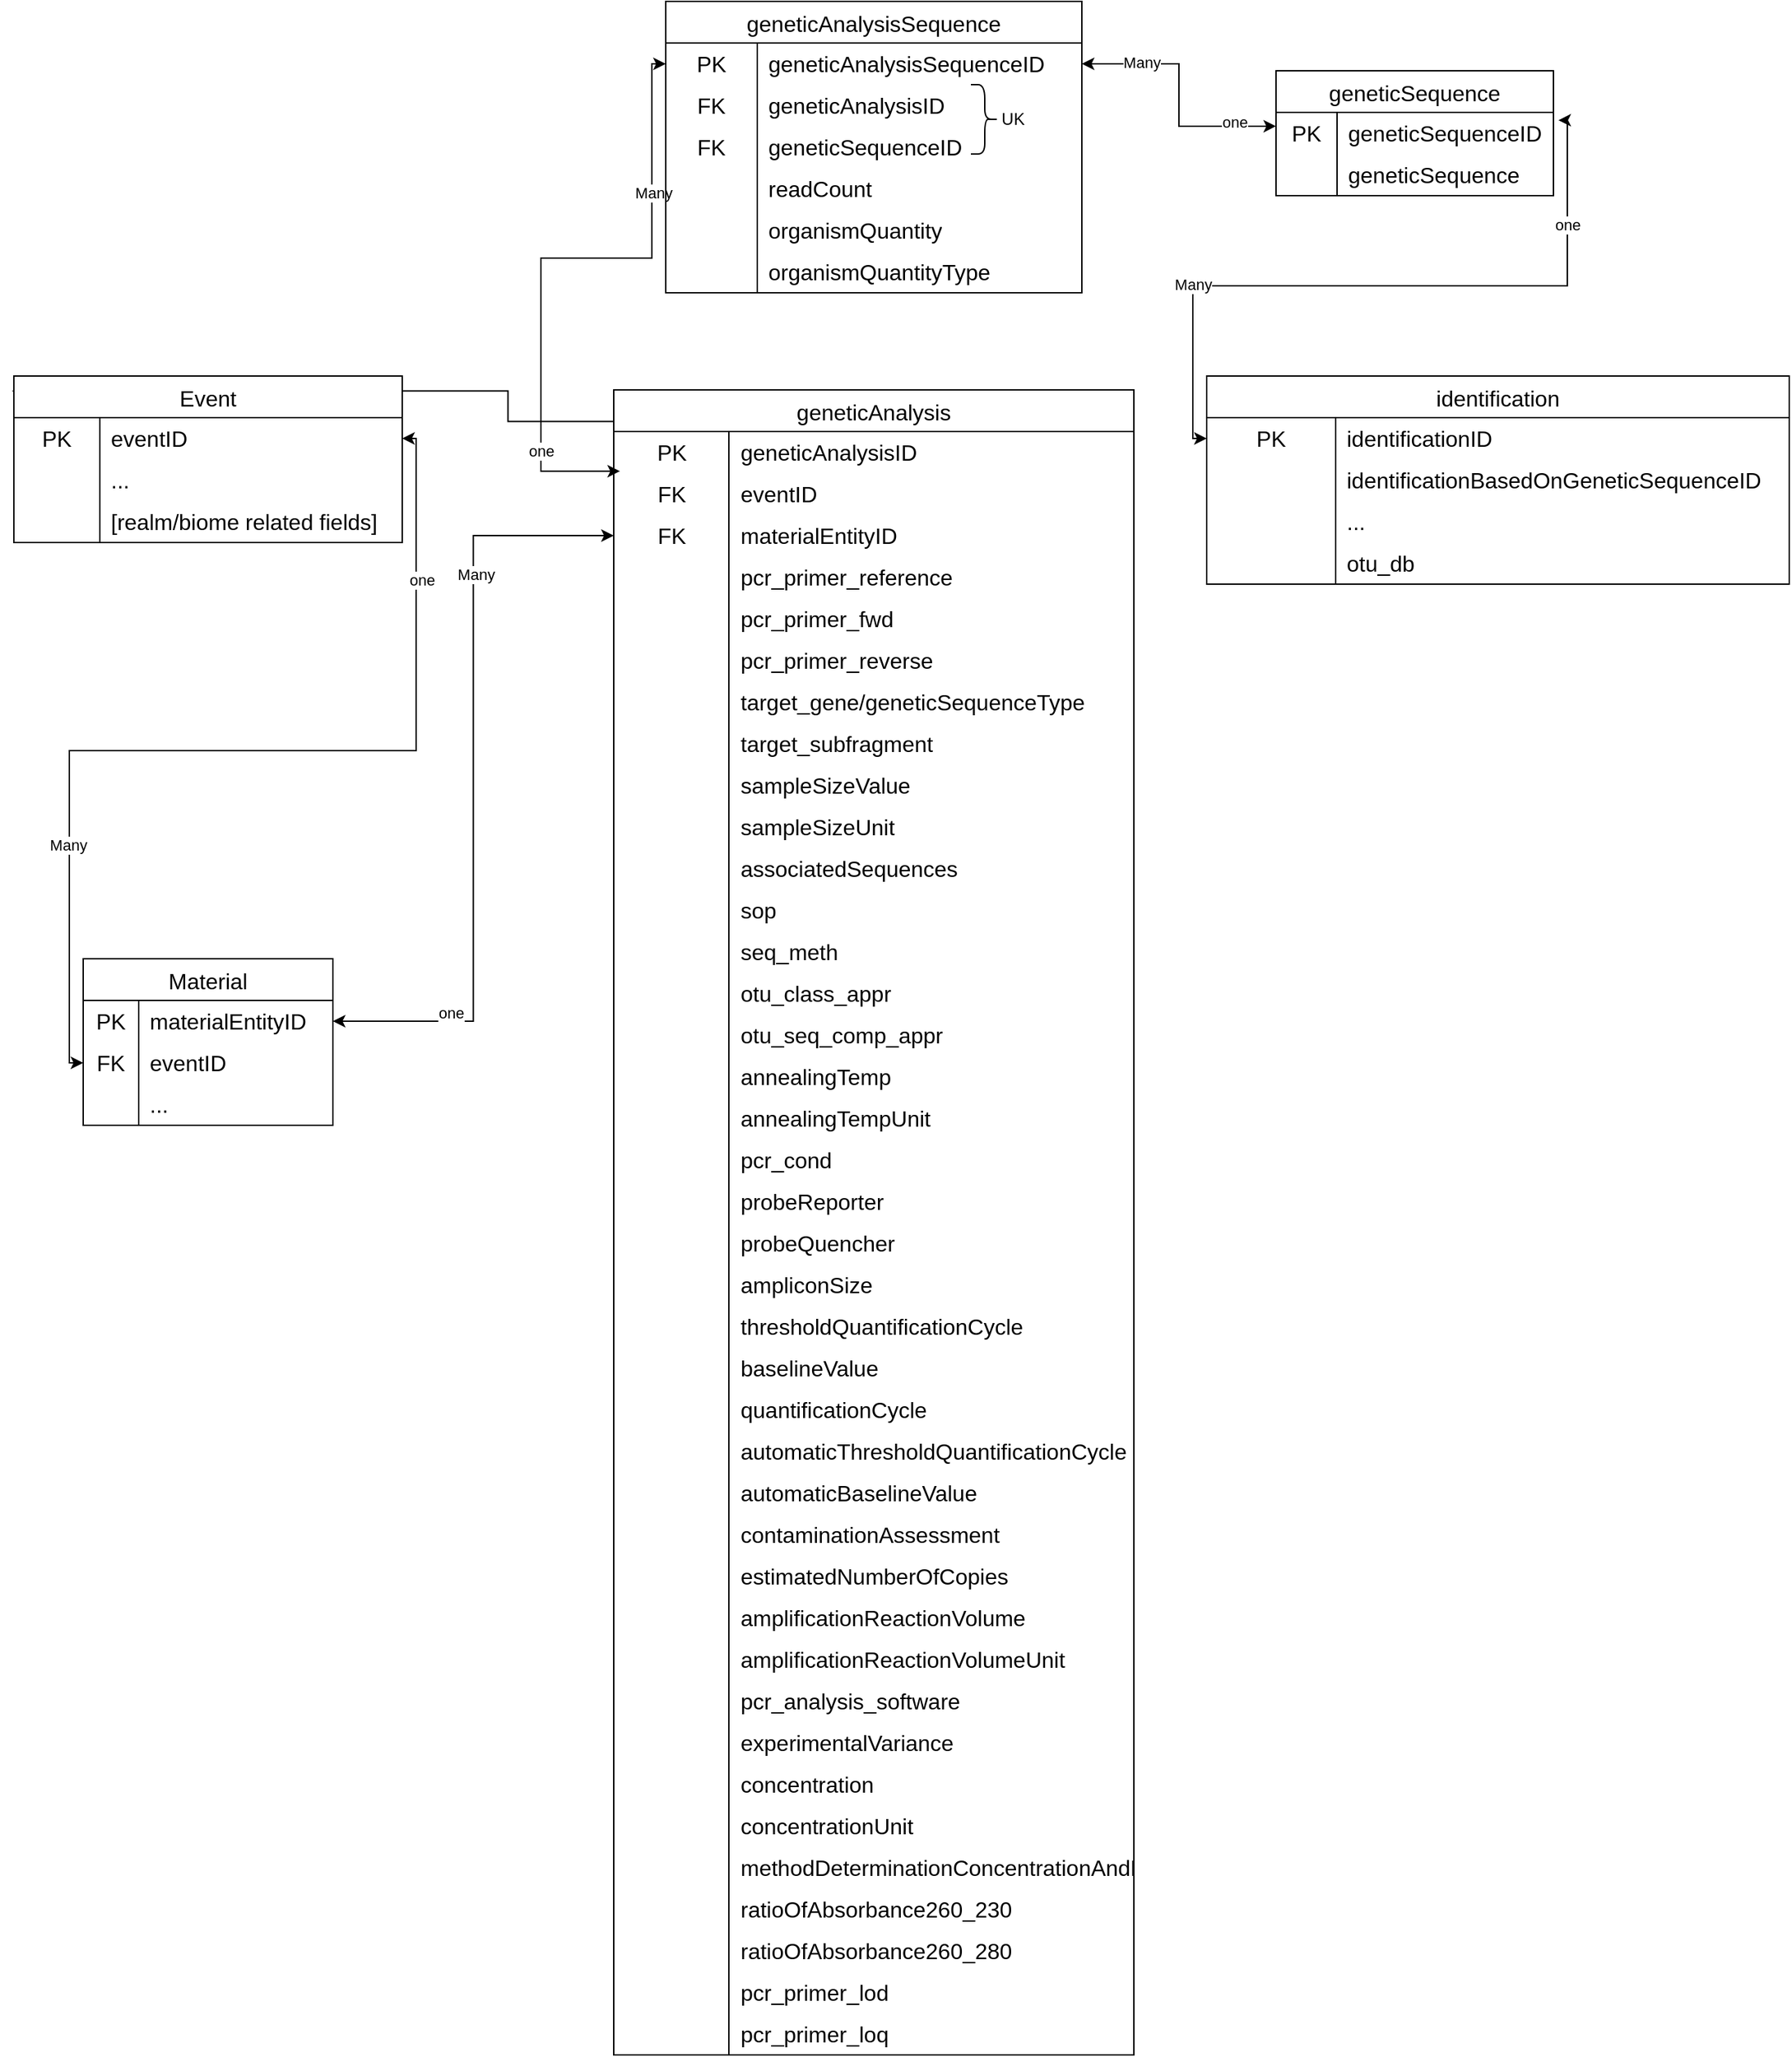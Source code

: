 <mxfile version="26.1.3">
  <diagram name="Side-1" id="iriaWdWmJW3zvOeco5Ye">
    <mxGraphModel dx="2320" dy="801" grid="1" gridSize="10" guides="1" tooltips="1" connect="1" arrows="1" fold="1" page="1" pageScale="1" pageWidth="827" pageHeight="1169" math="0" shadow="0">
      <root>
        <mxCell id="0" />
        <mxCell id="1" parent="0" />
        <mxCell id="aqUu65AV-6JLtwwe9ziM-27" value="" style="endArrow=classic;startArrow=classic;html=1;rounded=0;exitX=1;exitY=0.5;exitDx=0;exitDy=0;entryX=0;entryY=0.333;entryDx=0;entryDy=0;entryPerimeter=0;edgeStyle=orthogonalEdgeStyle;" parent="1" source="qUH4pPLVqTFTwaiTXcvp-44" target="qUH4pPLVqTFTwaiTXcvp-60" edge="1">
          <mxGeometry width="50" height="50" relative="1" as="geometry">
            <mxPoint x="379.04" y="203.2" as="sourcePoint" />
            <mxPoint x="508" y="203" as="targetPoint" />
          </mxGeometry>
        </mxCell>
        <mxCell id="aqUu65AV-6JLtwwe9ziM-28" value="Many" style="edgeLabel;html=1;align=center;verticalAlign=middle;resizable=0;points=[];" parent="aqUu65AV-6JLtwwe9ziM-27" vertex="1" connectable="0">
          <mxGeometry x="-0.535" y="1" relative="1" as="geometry">
            <mxPoint as="offset" />
          </mxGeometry>
        </mxCell>
        <mxCell id="aqUu65AV-6JLtwwe9ziM-29" value="one" style="edgeLabel;html=1;align=center;verticalAlign=middle;resizable=0;points=[];" parent="aqUu65AV-6JLtwwe9ziM-27" vertex="1" connectable="0">
          <mxGeometry x="0.674" relative="1" as="geometry">
            <mxPoint y="-3" as="offset" />
          </mxGeometry>
        </mxCell>
        <mxCell id="aqUu65AV-6JLtwwe9ziM-30" value="" style="endArrow=classic;startArrow=classic;html=1;rounded=0;entryX=0.012;entryY=0.953;entryDx=0;entryDy=0;entryPerimeter=0;edgeStyle=orthogonalEdgeStyle;" parent="1" source="qUH4pPLVqTFTwaiTXcvp-44" target="qUH4pPLVqTFTwaiTXcvp-67" edge="1">
          <mxGeometry width="50" height="50" relative="1" as="geometry">
            <mxPoint x="220" y="258.0" as="sourcePoint" />
            <mxPoint x="220.96" y="355.84" as="targetPoint" />
            <Array as="points">
              <mxPoint x="70" y="165" />
              <mxPoint x="70" y="305" />
              <mxPoint x="-10" y="305" />
              <mxPoint x="-10" y="459" />
            </Array>
          </mxGeometry>
        </mxCell>
        <mxCell id="aqUu65AV-6JLtwwe9ziM-31" value="Many" style="edgeLabel;html=1;align=center;verticalAlign=middle;resizable=0;points=[];" parent="aqUu65AV-6JLtwwe9ziM-30" vertex="1" connectable="0">
          <mxGeometry x="-0.535" y="1" relative="1" as="geometry">
            <mxPoint as="offset" />
          </mxGeometry>
        </mxCell>
        <mxCell id="aqUu65AV-6JLtwwe9ziM-32" value="one" style="edgeLabel;html=1;align=center;verticalAlign=middle;resizable=0;points=[];" parent="aqUu65AV-6JLtwwe9ziM-30" vertex="1" connectable="0">
          <mxGeometry x="0.674" relative="1" as="geometry">
            <mxPoint as="offset" />
          </mxGeometry>
        </mxCell>
        <mxCell id="aqUu65AV-6JLtwwe9ziM-33" value="" style="endArrow=classic;startArrow=classic;html=1;rounded=0;exitX=0.993;exitY=0.019;exitDx=0;exitDy=0;exitPerimeter=0;entryX=-0.005;entryY=0.09;entryDx=0;entryDy=0;entryPerimeter=0;edgeStyle=orthogonalEdgeStyle;" parent="1" source="qUH4pPLVqTFTwaiTXcvp-66" target="qUH4pPLVqTFTwaiTXcvp-130" edge="1">
          <mxGeometry width="50" height="50" relative="1" as="geometry">
            <mxPoint x="469.996" y="940.0" as="sourcePoint" />
            <mxPoint x="473.87" y="977" as="targetPoint" />
          </mxGeometry>
        </mxCell>
        <mxCell id="aqUu65AV-6JLtwwe9ziM-34" value="Many" style="edgeLabel;html=1;align=center;verticalAlign=middle;resizable=0;points=[];" parent="aqUu65AV-6JLtwwe9ziM-33" vertex="1" connectable="0">
          <mxGeometry x="-0.535" y="1" relative="1" as="geometry">
            <mxPoint as="offset" />
          </mxGeometry>
        </mxCell>
        <mxCell id="aqUu65AV-6JLtwwe9ziM-35" value="one" style="edgeLabel;html=1;align=center;verticalAlign=middle;resizable=0;points=[];" parent="aqUu65AV-6JLtwwe9ziM-33" vertex="1" connectable="0">
          <mxGeometry x="0.674" relative="1" as="geometry">
            <mxPoint y="-7" as="offset" />
          </mxGeometry>
        </mxCell>
        <mxCell id="aqUu65AV-6JLtwwe9ziM-36" value="" style="endArrow=classic;startArrow=classic;html=1;rounded=0;entryX=1;entryY=0.5;entryDx=0;entryDy=0;edgeStyle=orthogonalEdgeStyle;exitX=0;exitY=0.5;exitDx=0;exitDy=0;" parent="1" source="qUH4pPLVqTFTwaiTXcvp-82" target="qUH4pPLVqTFTwaiTXcvp-241" edge="1">
          <mxGeometry width="50" height="50" relative="1" as="geometry">
            <mxPoint x="43" y="505" as="sourcePoint" />
            <mxPoint x="344" y="487" as="targetPoint" />
          </mxGeometry>
        </mxCell>
        <mxCell id="aqUu65AV-6JLtwwe9ziM-37" value="Many" style="edgeLabel;html=1;align=center;verticalAlign=middle;resizable=0;points=[];" parent="aqUu65AV-6JLtwwe9ziM-36" vertex="1" connectable="0">
          <mxGeometry x="-0.535" y="1" relative="1" as="geometry">
            <mxPoint as="offset" />
          </mxGeometry>
        </mxCell>
        <mxCell id="aqUu65AV-6JLtwwe9ziM-38" value="one" style="edgeLabel;html=1;align=center;verticalAlign=middle;resizable=0;points=[];" parent="aqUu65AV-6JLtwwe9ziM-36" vertex="1" connectable="0">
          <mxGeometry x="0.674" relative="1" as="geometry">
            <mxPoint x="-5" y="-6" as="offset" />
          </mxGeometry>
        </mxCell>
        <mxCell id="aqUu65AV-6JLtwwe9ziM-39" value="" style="endArrow=classic;startArrow=classic;html=1;rounded=0;exitX=0;exitY=0.5;exitDx=0;exitDy=0;entryX=1;entryY=0.5;entryDx=0;entryDy=0;edgeStyle=orthogonalEdgeStyle;" parent="1" source="qUH4pPLVqTFTwaiTXcvp-244" target="qUH4pPLVqTFTwaiTXcvp-131" edge="1">
          <mxGeometry width="50" height="50" relative="1" as="geometry">
            <mxPoint x="340" y="540" as="sourcePoint" />
            <mxPoint x="280" y="630" as="targetPoint" />
          </mxGeometry>
        </mxCell>
        <mxCell id="aqUu65AV-6JLtwwe9ziM-40" value="Many" style="edgeLabel;html=1;align=center;verticalAlign=middle;resizable=0;points=[];" parent="aqUu65AV-6JLtwwe9ziM-39" vertex="1" connectable="0">
          <mxGeometry x="-0.535" y="1" relative="1" as="geometry">
            <mxPoint as="offset" />
          </mxGeometry>
        </mxCell>
        <mxCell id="aqUu65AV-6JLtwwe9ziM-41" value="one" style="edgeLabel;html=1;align=center;verticalAlign=middle;resizable=0;points=[];" parent="aqUu65AV-6JLtwwe9ziM-39" vertex="1" connectable="0">
          <mxGeometry x="0.674" relative="1" as="geometry">
            <mxPoint x="4" y="-6" as="offset" />
          </mxGeometry>
        </mxCell>
        <mxCell id="qUH4pPLVqTFTwaiTXcvp-33" value="identification" style="shape=table;startSize=30;container=1;collapsible=0;childLayout=tableLayout;fixedRows=1;rowLines=0;fontStyle=0;strokeColor=default;fontSize=16;" parent="1" vertex="1">
          <mxGeometry x="470" y="390" width="420" height="150" as="geometry" />
        </mxCell>
        <mxCell id="qUH4pPLVqTFTwaiTXcvp-34" value="" style="shape=tableRow;horizontal=0;startSize=0;swimlaneHead=0;swimlaneBody=0;top=0;left=0;bottom=0;right=0;collapsible=0;dropTarget=0;fillColor=none;points=[[0,0.5],[1,0.5]];portConstraint=eastwest;strokeColor=inherit;fontSize=16;" parent="qUH4pPLVqTFTwaiTXcvp-33" vertex="1">
          <mxGeometry y="30" width="420" height="30" as="geometry" />
        </mxCell>
        <mxCell id="qUH4pPLVqTFTwaiTXcvp-35" value="PK" style="shape=partialRectangle;html=1;whiteSpace=wrap;connectable=0;fillColor=none;top=0;left=0;bottom=0;right=0;overflow=hidden;pointerEvents=1;strokeColor=inherit;fontSize=16;" parent="qUH4pPLVqTFTwaiTXcvp-34" vertex="1">
          <mxGeometry width="93" height="30" as="geometry">
            <mxRectangle width="93" height="30" as="alternateBounds" />
          </mxGeometry>
        </mxCell>
        <mxCell id="qUH4pPLVqTFTwaiTXcvp-36" value="&lt;span&gt;&lt;span class=&quot;objectBox objectBox-string&quot;&gt;identificationID&lt;/span&gt;&lt;/span&gt;" style="shape=partialRectangle;html=1;whiteSpace=wrap;connectable=0;fillColor=none;top=0;left=0;bottom=0;right=0;align=left;spacingLeft=6;overflow=hidden;strokeColor=inherit;fontSize=16;" parent="qUH4pPLVqTFTwaiTXcvp-34" vertex="1">
          <mxGeometry x="93" width="327" height="30" as="geometry">
            <mxRectangle width="327" height="30" as="alternateBounds" />
          </mxGeometry>
        </mxCell>
        <mxCell id="qUH4pPLVqTFTwaiTXcvp-37" value="" style="shape=tableRow;horizontal=0;startSize=0;swimlaneHead=0;swimlaneBody=0;top=0;left=0;bottom=0;right=0;collapsible=0;dropTarget=0;fillColor=none;points=[[0,0.5],[1,0.5]];portConstraint=eastwest;strokeColor=inherit;fontSize=16;" parent="qUH4pPLVqTFTwaiTXcvp-33" vertex="1">
          <mxGeometry y="60" width="420" height="30" as="geometry" />
        </mxCell>
        <mxCell id="qUH4pPLVqTFTwaiTXcvp-38" value="" style="shape=partialRectangle;html=1;whiteSpace=wrap;connectable=0;fillColor=none;top=0;left=0;bottom=0;right=0;overflow=hidden;strokeColor=inherit;fontSize=16;" parent="qUH4pPLVqTFTwaiTXcvp-37" vertex="1">
          <mxGeometry width="93" height="30" as="geometry">
            <mxRectangle width="93" height="30" as="alternateBounds" />
          </mxGeometry>
        </mxCell>
        <mxCell id="qUH4pPLVqTFTwaiTXcvp-39" value="&lt;span&gt;&lt;span class=&quot;objectBox objectBox-string&quot;&gt;identificationBasedOnGeneticSequenceID&lt;/span&gt;&lt;/span&gt;" style="shape=partialRectangle;html=1;whiteSpace=wrap;connectable=0;fillColor=none;top=0;left=0;bottom=0;right=0;align=left;spacingLeft=6;overflow=hidden;strokeColor=inherit;fontSize=16;" parent="qUH4pPLVqTFTwaiTXcvp-37" vertex="1">
          <mxGeometry x="93" width="327" height="30" as="geometry">
            <mxRectangle width="327" height="30" as="alternateBounds" />
          </mxGeometry>
        </mxCell>
        <mxCell id="qUH4pPLVqTFTwaiTXcvp-115" style="shape=tableRow;horizontal=0;startSize=0;swimlaneHead=0;swimlaneBody=0;top=0;left=0;bottom=0;right=0;collapsible=0;dropTarget=0;fillColor=none;points=[[0,0.5],[1,0.5]];portConstraint=eastwest;strokeColor=inherit;fontSize=16;" parent="qUH4pPLVqTFTwaiTXcvp-33" vertex="1">
          <mxGeometry y="90" width="420" height="30" as="geometry" />
        </mxCell>
        <mxCell id="qUH4pPLVqTFTwaiTXcvp-116" style="shape=partialRectangle;html=1;whiteSpace=wrap;connectable=0;fillColor=none;top=0;left=0;bottom=0;right=0;overflow=hidden;strokeColor=inherit;fontSize=16;" parent="qUH4pPLVqTFTwaiTXcvp-115" vertex="1">
          <mxGeometry width="93" height="30" as="geometry">
            <mxRectangle width="93" height="30" as="alternateBounds" />
          </mxGeometry>
        </mxCell>
        <mxCell id="qUH4pPLVqTFTwaiTXcvp-117" value="..." style="shape=partialRectangle;html=1;whiteSpace=wrap;connectable=0;fillColor=none;top=0;left=0;bottom=0;right=0;align=left;spacingLeft=6;overflow=hidden;strokeColor=inherit;fontSize=16;" parent="qUH4pPLVqTFTwaiTXcvp-115" vertex="1">
          <mxGeometry x="93" width="327" height="30" as="geometry">
            <mxRectangle width="327" height="30" as="alternateBounds" />
          </mxGeometry>
        </mxCell>
        <mxCell id="qUH4pPLVqTFTwaiTXcvp-118" style="shape=tableRow;horizontal=0;startSize=0;swimlaneHead=0;swimlaneBody=0;top=0;left=0;bottom=0;right=0;collapsible=0;dropTarget=0;fillColor=none;points=[[0,0.5],[1,0.5]];portConstraint=eastwest;strokeColor=inherit;fontSize=16;" parent="qUH4pPLVqTFTwaiTXcvp-33" vertex="1">
          <mxGeometry y="120" width="420" height="30" as="geometry" />
        </mxCell>
        <mxCell id="qUH4pPLVqTFTwaiTXcvp-119" style="shape=partialRectangle;html=1;whiteSpace=wrap;connectable=0;fillColor=none;top=0;left=0;bottom=0;right=0;overflow=hidden;strokeColor=inherit;fontSize=16;" parent="qUH4pPLVqTFTwaiTXcvp-118" vertex="1">
          <mxGeometry width="93" height="30" as="geometry">
            <mxRectangle width="93" height="30" as="alternateBounds" />
          </mxGeometry>
        </mxCell>
        <mxCell id="qUH4pPLVqTFTwaiTXcvp-120" value="otu_db" style="shape=partialRectangle;html=1;whiteSpace=wrap;connectable=0;fillColor=none;top=0;left=0;bottom=0;right=0;align=left;spacingLeft=6;overflow=hidden;strokeColor=inherit;fontSize=16;" parent="qUH4pPLVqTFTwaiTXcvp-118" vertex="1">
          <mxGeometry x="93" width="327" height="30" as="geometry">
            <mxRectangle width="327" height="30" as="alternateBounds" />
          </mxGeometry>
        </mxCell>
        <mxCell id="qUH4pPLVqTFTwaiTXcvp-43" value="geneticAnalysisSequence" style="shape=table;startSize=30;container=1;collapsible=0;childLayout=tableLayout;fixedRows=1;rowLines=0;fontStyle=0;strokeColor=default;fontSize=16;" parent="1" vertex="1">
          <mxGeometry x="80" y="120" width="300" height="210" as="geometry" />
        </mxCell>
        <mxCell id="qUH4pPLVqTFTwaiTXcvp-44" value="" style="shape=tableRow;horizontal=0;startSize=0;swimlaneHead=0;swimlaneBody=0;top=0;left=0;bottom=0;right=0;collapsible=0;dropTarget=0;fillColor=none;points=[[0,0.5],[1,0.5]];portConstraint=eastwest;strokeColor=inherit;fontSize=16;" parent="qUH4pPLVqTFTwaiTXcvp-43" vertex="1">
          <mxGeometry y="30" width="300" height="30" as="geometry" />
        </mxCell>
        <mxCell id="qUH4pPLVqTFTwaiTXcvp-45" value="PK" style="shape=partialRectangle;html=1;whiteSpace=wrap;connectable=0;fillColor=none;top=0;left=0;bottom=0;right=0;overflow=hidden;pointerEvents=1;strokeColor=inherit;fontSize=16;" parent="qUH4pPLVqTFTwaiTXcvp-44" vertex="1">
          <mxGeometry width="66" height="30" as="geometry">
            <mxRectangle width="66" height="30" as="alternateBounds" />
          </mxGeometry>
        </mxCell>
        <mxCell id="qUH4pPLVqTFTwaiTXcvp-46" value="geneticAnalysisSequenceID" style="shape=partialRectangle;html=1;whiteSpace=wrap;connectable=0;fillColor=none;top=0;left=0;bottom=0;right=0;align=left;spacingLeft=6;overflow=hidden;strokeColor=inherit;fontSize=16;" parent="qUH4pPLVqTFTwaiTXcvp-44" vertex="1">
          <mxGeometry x="66" width="234" height="30" as="geometry">
            <mxRectangle width="234" height="30" as="alternateBounds" />
          </mxGeometry>
        </mxCell>
        <mxCell id="qUH4pPLVqTFTwaiTXcvp-47" value="" style="shape=tableRow;horizontal=0;startSize=0;swimlaneHead=0;swimlaneBody=0;top=0;left=0;bottom=0;right=0;collapsible=0;dropTarget=0;fillColor=none;points=[[0,0.5],[1,0.5]];portConstraint=eastwest;strokeColor=inherit;fontSize=16;" parent="qUH4pPLVqTFTwaiTXcvp-43" vertex="1">
          <mxGeometry y="60" width="300" height="30" as="geometry" />
        </mxCell>
        <mxCell id="qUH4pPLVqTFTwaiTXcvp-48" value="FK" style="shape=partialRectangle;html=1;whiteSpace=wrap;connectable=0;fillColor=none;top=0;left=0;bottom=0;right=0;overflow=hidden;strokeColor=inherit;fontSize=16;" parent="qUH4pPLVqTFTwaiTXcvp-47" vertex="1">
          <mxGeometry width="66" height="30" as="geometry">
            <mxRectangle width="66" height="30" as="alternateBounds" />
          </mxGeometry>
        </mxCell>
        <mxCell id="qUH4pPLVqTFTwaiTXcvp-49" value="geneticAnalysisID" style="shape=partialRectangle;html=1;whiteSpace=wrap;connectable=0;fillColor=none;top=0;left=0;bottom=0;right=0;align=left;spacingLeft=6;overflow=hidden;strokeColor=inherit;fontSize=16;" parent="qUH4pPLVqTFTwaiTXcvp-47" vertex="1">
          <mxGeometry x="66" width="234" height="30" as="geometry">
            <mxRectangle width="234" height="30" as="alternateBounds" />
          </mxGeometry>
        </mxCell>
        <mxCell id="qUH4pPLVqTFTwaiTXcvp-53" style="shape=tableRow;horizontal=0;startSize=0;swimlaneHead=0;swimlaneBody=0;top=0;left=0;bottom=0;right=0;collapsible=0;dropTarget=0;fillColor=none;points=[[0,0.5],[1,0.5]];portConstraint=eastwest;strokeColor=inherit;fontSize=16;" parent="qUH4pPLVqTFTwaiTXcvp-43" vertex="1">
          <mxGeometry y="90" width="300" height="30" as="geometry" />
        </mxCell>
        <mxCell id="qUH4pPLVqTFTwaiTXcvp-54" value="FK" style="shape=partialRectangle;html=1;whiteSpace=wrap;connectable=0;fillColor=none;top=0;left=0;bottom=0;right=0;overflow=hidden;strokeColor=inherit;fontSize=16;" parent="qUH4pPLVqTFTwaiTXcvp-53" vertex="1">
          <mxGeometry width="66" height="30" as="geometry">
            <mxRectangle width="66" height="30" as="alternateBounds" />
          </mxGeometry>
        </mxCell>
        <mxCell id="qUH4pPLVqTFTwaiTXcvp-55" value="geneticSequenceID" style="shape=partialRectangle;html=1;whiteSpace=wrap;connectable=0;fillColor=none;top=0;left=0;bottom=0;right=0;align=left;spacingLeft=6;overflow=hidden;strokeColor=inherit;fontSize=16;" parent="qUH4pPLVqTFTwaiTXcvp-53" vertex="1">
          <mxGeometry x="66" width="234" height="30" as="geometry">
            <mxRectangle width="234" height="30" as="alternateBounds" />
          </mxGeometry>
        </mxCell>
        <mxCell id="qUH4pPLVqTFTwaiTXcvp-56" style="shape=tableRow;horizontal=0;startSize=0;swimlaneHead=0;swimlaneBody=0;top=0;left=0;bottom=0;right=0;collapsible=0;dropTarget=0;fillColor=none;points=[[0,0.5],[1,0.5]];portConstraint=eastwest;strokeColor=inherit;fontSize=16;" parent="qUH4pPLVqTFTwaiTXcvp-43" vertex="1">
          <mxGeometry y="120" width="300" height="30" as="geometry" />
        </mxCell>
        <mxCell id="qUH4pPLVqTFTwaiTXcvp-57" style="shape=partialRectangle;html=1;whiteSpace=wrap;connectable=0;fillColor=none;top=0;left=0;bottom=0;right=0;overflow=hidden;strokeColor=inherit;fontSize=16;" parent="qUH4pPLVqTFTwaiTXcvp-56" vertex="1">
          <mxGeometry width="66" height="30" as="geometry">
            <mxRectangle width="66" height="30" as="alternateBounds" />
          </mxGeometry>
        </mxCell>
        <mxCell id="qUH4pPLVqTFTwaiTXcvp-58" value="readCount" style="shape=partialRectangle;html=1;whiteSpace=wrap;connectable=0;fillColor=none;top=0;left=0;bottom=0;right=0;align=left;spacingLeft=6;overflow=hidden;strokeColor=inherit;fontSize=16;" parent="qUH4pPLVqTFTwaiTXcvp-56" vertex="1">
          <mxGeometry x="66" width="234" height="30" as="geometry">
            <mxRectangle width="234" height="30" as="alternateBounds" />
          </mxGeometry>
        </mxCell>
        <mxCell id="qUH4pPLVqTFTwaiTXcvp-146" style="shape=tableRow;horizontal=0;startSize=0;swimlaneHead=0;swimlaneBody=0;top=0;left=0;bottom=0;right=0;collapsible=0;dropTarget=0;fillColor=none;points=[[0,0.5],[1,0.5]];portConstraint=eastwest;strokeColor=inherit;fontSize=16;" parent="qUH4pPLVqTFTwaiTXcvp-43" vertex="1">
          <mxGeometry y="150" width="300" height="30" as="geometry" />
        </mxCell>
        <mxCell id="qUH4pPLVqTFTwaiTXcvp-147" style="shape=partialRectangle;html=1;whiteSpace=wrap;connectable=0;fillColor=none;top=0;left=0;bottom=0;right=0;overflow=hidden;strokeColor=inherit;fontSize=16;" parent="qUH4pPLVqTFTwaiTXcvp-146" vertex="1">
          <mxGeometry width="66" height="30" as="geometry">
            <mxRectangle width="66" height="30" as="alternateBounds" />
          </mxGeometry>
        </mxCell>
        <mxCell id="qUH4pPLVqTFTwaiTXcvp-148" value="organismQuantity" style="shape=partialRectangle;html=1;whiteSpace=wrap;connectable=0;fillColor=none;top=0;left=0;bottom=0;right=0;align=left;spacingLeft=6;overflow=hidden;strokeColor=inherit;fontSize=16;" parent="qUH4pPLVqTFTwaiTXcvp-146" vertex="1">
          <mxGeometry x="66" width="234" height="30" as="geometry">
            <mxRectangle width="234" height="30" as="alternateBounds" />
          </mxGeometry>
        </mxCell>
        <mxCell id="qUH4pPLVqTFTwaiTXcvp-143" style="shape=tableRow;horizontal=0;startSize=0;swimlaneHead=0;swimlaneBody=0;top=0;left=0;bottom=0;right=0;collapsible=0;dropTarget=0;fillColor=none;points=[[0,0.5],[1,0.5]];portConstraint=eastwest;strokeColor=inherit;fontSize=16;" parent="qUH4pPLVqTFTwaiTXcvp-43" vertex="1">
          <mxGeometry y="180" width="300" height="30" as="geometry" />
        </mxCell>
        <mxCell id="qUH4pPLVqTFTwaiTXcvp-144" style="shape=partialRectangle;html=1;whiteSpace=wrap;connectable=0;fillColor=none;top=0;left=0;bottom=0;right=0;overflow=hidden;strokeColor=inherit;fontSize=16;" parent="qUH4pPLVqTFTwaiTXcvp-143" vertex="1">
          <mxGeometry width="66" height="30" as="geometry">
            <mxRectangle width="66" height="30" as="alternateBounds" />
          </mxGeometry>
        </mxCell>
        <mxCell id="qUH4pPLVqTFTwaiTXcvp-145" value="organismQuantityType" style="shape=partialRectangle;html=1;whiteSpace=wrap;connectable=0;fillColor=none;top=0;left=0;bottom=0;right=0;align=left;spacingLeft=6;overflow=hidden;strokeColor=inherit;fontSize=16;" parent="qUH4pPLVqTFTwaiTXcvp-143" vertex="1">
          <mxGeometry x="66" width="234" height="30" as="geometry">
            <mxRectangle width="234" height="30" as="alternateBounds" />
          </mxGeometry>
        </mxCell>
        <mxCell id="qUH4pPLVqTFTwaiTXcvp-59" value="geneticSequence" style="shape=table;startSize=30;container=1;collapsible=0;childLayout=tableLayout;fixedRows=1;rowLines=0;fontStyle=0;strokeColor=default;fontSize=16;" parent="1" vertex="1">
          <mxGeometry x="520" y="170" width="200" height="90" as="geometry" />
        </mxCell>
        <mxCell id="qUH4pPLVqTFTwaiTXcvp-60" value="" style="shape=tableRow;horizontal=0;startSize=0;swimlaneHead=0;swimlaneBody=0;top=0;left=0;bottom=0;right=0;collapsible=0;dropTarget=0;fillColor=none;points=[[0,0.5],[1,0.5]];portConstraint=eastwest;strokeColor=inherit;fontSize=16;" parent="qUH4pPLVqTFTwaiTXcvp-59" vertex="1">
          <mxGeometry y="30" width="200" height="30" as="geometry" />
        </mxCell>
        <mxCell id="qUH4pPLVqTFTwaiTXcvp-61" value="PK" style="shape=partialRectangle;html=1;whiteSpace=wrap;connectable=0;fillColor=none;top=0;left=0;bottom=0;right=0;overflow=hidden;pointerEvents=1;strokeColor=inherit;fontSize=16;" parent="qUH4pPLVqTFTwaiTXcvp-60" vertex="1">
          <mxGeometry width="44" height="30" as="geometry">
            <mxRectangle width="44" height="30" as="alternateBounds" />
          </mxGeometry>
        </mxCell>
        <mxCell id="qUH4pPLVqTFTwaiTXcvp-62" value="geneticSequenceID" style="shape=partialRectangle;html=1;whiteSpace=wrap;connectable=0;fillColor=none;top=0;left=0;bottom=0;right=0;align=left;spacingLeft=6;overflow=hidden;strokeColor=inherit;fontSize=16;" parent="qUH4pPLVqTFTwaiTXcvp-60" vertex="1">
          <mxGeometry x="44" width="156" height="30" as="geometry">
            <mxRectangle width="156" height="30" as="alternateBounds" />
          </mxGeometry>
        </mxCell>
        <mxCell id="qUH4pPLVqTFTwaiTXcvp-63" value="" style="shape=tableRow;horizontal=0;startSize=0;swimlaneHead=0;swimlaneBody=0;top=0;left=0;bottom=0;right=0;collapsible=0;dropTarget=0;fillColor=none;points=[[0,0.5],[1,0.5]];portConstraint=eastwest;strokeColor=inherit;fontSize=16;" parent="qUH4pPLVqTFTwaiTXcvp-59" vertex="1">
          <mxGeometry y="60" width="200" height="30" as="geometry" />
        </mxCell>
        <mxCell id="qUH4pPLVqTFTwaiTXcvp-64" value="" style="shape=partialRectangle;html=1;whiteSpace=wrap;connectable=0;fillColor=none;top=0;left=0;bottom=0;right=0;overflow=hidden;strokeColor=inherit;fontSize=16;" parent="qUH4pPLVqTFTwaiTXcvp-63" vertex="1">
          <mxGeometry width="44" height="30" as="geometry">
            <mxRectangle width="44" height="30" as="alternateBounds" />
          </mxGeometry>
        </mxCell>
        <mxCell id="qUH4pPLVqTFTwaiTXcvp-65" value="&lt;span&gt;&lt;span class=&quot;objectBox objectBox-string&quot;&gt;geneticSequence&lt;/span&gt;&lt;/span&gt;" style="shape=partialRectangle;html=1;whiteSpace=wrap;connectable=0;fillColor=none;top=0;left=0;bottom=0;right=0;align=left;spacingLeft=6;overflow=hidden;strokeColor=inherit;fontSize=16;" parent="qUH4pPLVqTFTwaiTXcvp-63" vertex="1">
          <mxGeometry x="44" width="156" height="30" as="geometry">
            <mxRectangle width="156" height="30" as="alternateBounds" />
          </mxGeometry>
        </mxCell>
        <mxCell id="qUH4pPLVqTFTwaiTXcvp-66" value="geneticAnalysis" style="shape=table;startSize=30;container=1;collapsible=0;childLayout=tableLayout;fixedRows=1;rowLines=0;fontStyle=0;strokeColor=default;fontSize=16;" parent="1" vertex="1">
          <mxGeometry x="42.5" y="400" width="375" height="1200" as="geometry" />
        </mxCell>
        <mxCell id="qUH4pPLVqTFTwaiTXcvp-67" value="" style="shape=tableRow;horizontal=0;startSize=0;swimlaneHead=0;swimlaneBody=0;top=0;left=0;bottom=0;right=0;collapsible=0;dropTarget=0;fillColor=none;points=[[0,0.5],[1,0.5]];portConstraint=eastwest;strokeColor=inherit;fontSize=16;" parent="qUH4pPLVqTFTwaiTXcvp-66" vertex="1">
          <mxGeometry y="30" width="375" height="30" as="geometry" />
        </mxCell>
        <mxCell id="qUH4pPLVqTFTwaiTXcvp-68" value="PK" style="shape=partialRectangle;html=1;whiteSpace=wrap;connectable=0;fillColor=none;top=0;left=0;bottom=0;right=0;overflow=hidden;pointerEvents=1;strokeColor=inherit;fontSize=16;" parent="qUH4pPLVqTFTwaiTXcvp-67" vertex="1">
          <mxGeometry width="83" height="30" as="geometry">
            <mxRectangle width="83" height="30" as="alternateBounds" />
          </mxGeometry>
        </mxCell>
        <mxCell id="qUH4pPLVqTFTwaiTXcvp-69" value="geneticAnalysisID" style="shape=partialRectangle;html=1;whiteSpace=wrap;connectable=0;fillColor=none;top=0;left=0;bottom=0;right=0;align=left;spacingLeft=6;overflow=hidden;strokeColor=inherit;fontSize=16;" parent="qUH4pPLVqTFTwaiTXcvp-67" vertex="1">
          <mxGeometry x="83" width="292" height="30" as="geometry">
            <mxRectangle width="292" height="30" as="alternateBounds" />
          </mxGeometry>
        </mxCell>
        <mxCell id="qUH4pPLVqTFTwaiTXcvp-70" value="" style="shape=tableRow;horizontal=0;startSize=0;swimlaneHead=0;swimlaneBody=0;top=0;left=0;bottom=0;right=0;collapsible=0;dropTarget=0;fillColor=none;points=[[0,0.5],[1,0.5]];portConstraint=eastwest;strokeColor=inherit;fontSize=16;" parent="qUH4pPLVqTFTwaiTXcvp-66" vertex="1">
          <mxGeometry y="60" width="375" height="30" as="geometry" />
        </mxCell>
        <mxCell id="qUH4pPLVqTFTwaiTXcvp-71" value="FK" style="shape=partialRectangle;html=1;whiteSpace=wrap;connectable=0;fillColor=none;top=0;left=0;bottom=0;right=0;overflow=hidden;strokeColor=inherit;fontSize=16;" parent="qUH4pPLVqTFTwaiTXcvp-70" vertex="1">
          <mxGeometry width="83" height="30" as="geometry">
            <mxRectangle width="83" height="30" as="alternateBounds" />
          </mxGeometry>
        </mxCell>
        <mxCell id="qUH4pPLVqTFTwaiTXcvp-72" value="eventID" style="shape=partialRectangle;html=1;whiteSpace=wrap;connectable=0;fillColor=none;top=0;left=0;bottom=0;right=0;align=left;spacingLeft=6;overflow=hidden;strokeColor=inherit;fontSize=16;" parent="qUH4pPLVqTFTwaiTXcvp-70" vertex="1">
          <mxGeometry x="83" width="292" height="30" as="geometry">
            <mxRectangle width="292" height="30" as="alternateBounds" />
          </mxGeometry>
        </mxCell>
        <mxCell id="qUH4pPLVqTFTwaiTXcvp-82" style="shape=tableRow;horizontal=0;startSize=0;swimlaneHead=0;swimlaneBody=0;top=0;left=0;bottom=0;right=0;collapsible=0;dropTarget=0;fillColor=none;points=[[0,0.5],[1,0.5]];portConstraint=eastwest;strokeColor=inherit;fontSize=16;" parent="qUH4pPLVqTFTwaiTXcvp-66" vertex="1">
          <mxGeometry y="90" width="375" height="30" as="geometry" />
        </mxCell>
        <mxCell id="qUH4pPLVqTFTwaiTXcvp-83" value="FK" style="shape=partialRectangle;html=1;whiteSpace=wrap;connectable=0;fillColor=none;top=0;left=0;bottom=0;right=0;overflow=hidden;strokeColor=inherit;fontSize=16;" parent="qUH4pPLVqTFTwaiTXcvp-82" vertex="1">
          <mxGeometry width="83" height="30" as="geometry">
            <mxRectangle width="83" height="30" as="alternateBounds" />
          </mxGeometry>
        </mxCell>
        <mxCell id="qUH4pPLVqTFTwaiTXcvp-84" value="materialEntityID" style="shape=partialRectangle;html=1;whiteSpace=wrap;connectable=0;fillColor=none;top=0;left=0;bottom=0;right=0;align=left;spacingLeft=6;overflow=hidden;strokeColor=inherit;fontSize=16;" parent="qUH4pPLVqTFTwaiTXcvp-82" vertex="1">
          <mxGeometry x="83" width="292" height="30" as="geometry">
            <mxRectangle width="292" height="30" as="alternateBounds" />
          </mxGeometry>
        </mxCell>
        <mxCell id="qUH4pPLVqTFTwaiTXcvp-103" style="shape=tableRow;horizontal=0;startSize=0;swimlaneHead=0;swimlaneBody=0;top=0;left=0;bottom=0;right=0;collapsible=0;dropTarget=0;fillColor=none;points=[[0,0.5],[1,0.5]];portConstraint=eastwest;strokeColor=inherit;fontSize=16;" parent="qUH4pPLVqTFTwaiTXcvp-66" vertex="1">
          <mxGeometry y="120" width="375" height="30" as="geometry" />
        </mxCell>
        <mxCell id="qUH4pPLVqTFTwaiTXcvp-104" style="shape=partialRectangle;html=1;whiteSpace=wrap;connectable=0;fillColor=none;top=0;left=0;bottom=0;right=0;overflow=hidden;strokeColor=inherit;fontSize=16;" parent="qUH4pPLVqTFTwaiTXcvp-103" vertex="1">
          <mxGeometry width="83" height="30" as="geometry">
            <mxRectangle width="83" height="30" as="alternateBounds" />
          </mxGeometry>
        </mxCell>
        <mxCell id="qUH4pPLVqTFTwaiTXcvp-105" value="pcr_primer_reference" style="shape=partialRectangle;html=1;whiteSpace=wrap;connectable=0;fillColor=none;top=0;left=0;bottom=0;right=0;align=left;spacingLeft=6;overflow=hidden;strokeColor=inherit;fontSize=16;" parent="qUH4pPLVqTFTwaiTXcvp-103" vertex="1">
          <mxGeometry x="83" width="292" height="30" as="geometry">
            <mxRectangle width="292" height="30" as="alternateBounds" />
          </mxGeometry>
        </mxCell>
        <mxCell id="qUH4pPLVqTFTwaiTXcvp-79" style="shape=tableRow;horizontal=0;startSize=0;swimlaneHead=0;swimlaneBody=0;top=0;left=0;bottom=0;right=0;collapsible=0;dropTarget=0;fillColor=none;points=[[0,0.5],[1,0.5]];portConstraint=eastwest;strokeColor=inherit;fontSize=16;" parent="qUH4pPLVqTFTwaiTXcvp-66" vertex="1">
          <mxGeometry y="150" width="375" height="30" as="geometry" />
        </mxCell>
        <mxCell id="qUH4pPLVqTFTwaiTXcvp-80" style="shape=partialRectangle;html=1;whiteSpace=wrap;connectable=0;fillColor=none;top=0;left=0;bottom=0;right=0;overflow=hidden;strokeColor=inherit;fontSize=16;" parent="qUH4pPLVqTFTwaiTXcvp-79" vertex="1">
          <mxGeometry width="83" height="30" as="geometry">
            <mxRectangle width="83" height="30" as="alternateBounds" />
          </mxGeometry>
        </mxCell>
        <mxCell id="qUH4pPLVqTFTwaiTXcvp-81" value="pcr_primer_fwd" style="shape=partialRectangle;html=1;whiteSpace=wrap;connectable=0;fillColor=none;top=0;left=0;bottom=0;right=0;align=left;spacingLeft=6;overflow=hidden;strokeColor=inherit;fontSize=16;" parent="qUH4pPLVqTFTwaiTXcvp-79" vertex="1">
          <mxGeometry x="83" width="292" height="30" as="geometry">
            <mxRectangle width="292" height="30" as="alternateBounds" />
          </mxGeometry>
        </mxCell>
        <mxCell id="qUH4pPLVqTFTwaiTXcvp-76" style="shape=tableRow;horizontal=0;startSize=0;swimlaneHead=0;swimlaneBody=0;top=0;left=0;bottom=0;right=0;collapsible=0;dropTarget=0;fillColor=none;points=[[0,0.5],[1,0.5]];portConstraint=eastwest;strokeColor=inherit;fontSize=16;" parent="qUH4pPLVqTFTwaiTXcvp-66" vertex="1">
          <mxGeometry y="180" width="375" height="30" as="geometry" />
        </mxCell>
        <mxCell id="qUH4pPLVqTFTwaiTXcvp-77" style="shape=partialRectangle;html=1;whiteSpace=wrap;connectable=0;fillColor=none;top=0;left=0;bottom=0;right=0;overflow=hidden;strokeColor=inherit;fontSize=16;" parent="qUH4pPLVqTFTwaiTXcvp-76" vertex="1">
          <mxGeometry width="83" height="30" as="geometry">
            <mxRectangle width="83" height="30" as="alternateBounds" />
          </mxGeometry>
        </mxCell>
        <mxCell id="qUH4pPLVqTFTwaiTXcvp-78" value="pcr_primer_reverse" style="shape=partialRectangle;html=1;whiteSpace=wrap;connectable=0;fillColor=none;top=0;left=0;bottom=0;right=0;align=left;spacingLeft=6;overflow=hidden;strokeColor=inherit;fontSize=16;" parent="qUH4pPLVqTFTwaiTXcvp-76" vertex="1">
          <mxGeometry x="83" width="292" height="30" as="geometry">
            <mxRectangle width="292" height="30" as="alternateBounds" />
          </mxGeometry>
        </mxCell>
        <mxCell id="qUH4pPLVqTFTwaiTXcvp-73" style="shape=tableRow;horizontal=0;startSize=0;swimlaneHead=0;swimlaneBody=0;top=0;left=0;bottom=0;right=0;collapsible=0;dropTarget=0;fillColor=none;points=[[0,0.5],[1,0.5]];portConstraint=eastwest;strokeColor=inherit;fontSize=16;" parent="qUH4pPLVqTFTwaiTXcvp-66" vertex="1">
          <mxGeometry y="210" width="375" height="30" as="geometry" />
        </mxCell>
        <mxCell id="qUH4pPLVqTFTwaiTXcvp-74" style="shape=partialRectangle;html=1;whiteSpace=wrap;connectable=0;fillColor=none;top=0;left=0;bottom=0;right=0;overflow=hidden;strokeColor=inherit;fontSize=16;" parent="qUH4pPLVqTFTwaiTXcvp-73" vertex="1">
          <mxGeometry width="83" height="30" as="geometry">
            <mxRectangle width="83" height="30" as="alternateBounds" />
          </mxGeometry>
        </mxCell>
        <mxCell id="qUH4pPLVqTFTwaiTXcvp-75" value="target_gene/&lt;span&gt;&lt;span class=&quot;objectBox objectBox-string&quot;&gt;geneticSequenceType&lt;/span&gt;&lt;/span&gt;" style="shape=partialRectangle;html=1;whiteSpace=wrap;connectable=0;fillColor=none;top=0;left=0;bottom=0;right=0;align=left;spacingLeft=6;overflow=hidden;strokeColor=inherit;fontSize=16;" parent="qUH4pPLVqTFTwaiTXcvp-73" vertex="1">
          <mxGeometry x="83" width="292" height="30" as="geometry">
            <mxRectangle width="292" height="30" as="alternateBounds" />
          </mxGeometry>
        </mxCell>
        <mxCell id="qUH4pPLVqTFTwaiTXcvp-100" style="shape=tableRow;horizontal=0;startSize=0;swimlaneHead=0;swimlaneBody=0;top=0;left=0;bottom=0;right=0;collapsible=0;dropTarget=0;fillColor=none;points=[[0,0.5],[1,0.5]];portConstraint=eastwest;strokeColor=inherit;fontSize=16;" parent="qUH4pPLVqTFTwaiTXcvp-66" vertex="1">
          <mxGeometry y="240" width="375" height="30" as="geometry" />
        </mxCell>
        <mxCell id="qUH4pPLVqTFTwaiTXcvp-101" style="shape=partialRectangle;html=1;whiteSpace=wrap;connectable=0;fillColor=none;top=0;left=0;bottom=0;right=0;overflow=hidden;strokeColor=inherit;fontSize=16;" parent="qUH4pPLVqTFTwaiTXcvp-100" vertex="1">
          <mxGeometry width="83" height="30" as="geometry">
            <mxRectangle width="83" height="30" as="alternateBounds" />
          </mxGeometry>
        </mxCell>
        <mxCell id="qUH4pPLVqTFTwaiTXcvp-102" value="target_subfragment" style="shape=partialRectangle;html=1;whiteSpace=wrap;connectable=0;fillColor=none;top=0;left=0;bottom=0;right=0;align=left;spacingLeft=6;overflow=hidden;strokeColor=inherit;fontSize=16;" parent="qUH4pPLVqTFTwaiTXcvp-100" vertex="1">
          <mxGeometry x="83" width="292" height="30" as="geometry">
            <mxRectangle width="292" height="30" as="alternateBounds" />
          </mxGeometry>
        </mxCell>
        <mxCell id="qUH4pPLVqTFTwaiTXcvp-88" style="shape=tableRow;horizontal=0;startSize=0;swimlaneHead=0;swimlaneBody=0;top=0;left=0;bottom=0;right=0;collapsible=0;dropTarget=0;fillColor=none;points=[[0,0.5],[1,0.5]];portConstraint=eastwest;strokeColor=inherit;fontSize=16;" parent="qUH4pPLVqTFTwaiTXcvp-66" vertex="1">
          <mxGeometry y="270" width="375" height="30" as="geometry" />
        </mxCell>
        <mxCell id="qUH4pPLVqTFTwaiTXcvp-89" style="shape=partialRectangle;html=1;whiteSpace=wrap;connectable=0;fillColor=none;top=0;left=0;bottom=0;right=0;overflow=hidden;strokeColor=inherit;fontSize=16;" parent="qUH4pPLVqTFTwaiTXcvp-88" vertex="1">
          <mxGeometry width="83" height="30" as="geometry">
            <mxRectangle width="83" height="30" as="alternateBounds" />
          </mxGeometry>
        </mxCell>
        <mxCell id="qUH4pPLVqTFTwaiTXcvp-90" value="sampleSizeValue" style="shape=partialRectangle;html=1;whiteSpace=wrap;connectable=0;fillColor=none;top=0;left=0;bottom=0;right=0;align=left;spacingLeft=6;overflow=hidden;strokeColor=inherit;fontSize=16;" parent="qUH4pPLVqTFTwaiTXcvp-88" vertex="1">
          <mxGeometry x="83" width="292" height="30" as="geometry">
            <mxRectangle width="292" height="30" as="alternateBounds" />
          </mxGeometry>
        </mxCell>
        <mxCell id="qUH4pPLVqTFTwaiTXcvp-85" style="shape=tableRow;horizontal=0;startSize=0;swimlaneHead=0;swimlaneBody=0;top=0;left=0;bottom=0;right=0;collapsible=0;dropTarget=0;fillColor=none;points=[[0,0.5],[1,0.5]];portConstraint=eastwest;strokeColor=inherit;fontSize=16;" parent="qUH4pPLVqTFTwaiTXcvp-66" vertex="1">
          <mxGeometry y="300" width="375" height="30" as="geometry" />
        </mxCell>
        <mxCell id="qUH4pPLVqTFTwaiTXcvp-86" style="shape=partialRectangle;html=1;whiteSpace=wrap;connectable=0;fillColor=none;top=0;left=0;bottom=0;right=0;overflow=hidden;strokeColor=inherit;fontSize=16;" parent="qUH4pPLVqTFTwaiTXcvp-85" vertex="1">
          <mxGeometry width="83" height="30" as="geometry">
            <mxRectangle width="83" height="30" as="alternateBounds" />
          </mxGeometry>
        </mxCell>
        <mxCell id="qUH4pPLVqTFTwaiTXcvp-87" value="sampleSizeUnit" style="shape=partialRectangle;html=1;whiteSpace=wrap;connectable=0;fillColor=none;top=0;left=0;bottom=0;right=0;align=left;spacingLeft=6;overflow=hidden;strokeColor=inherit;fontSize=16;" parent="qUH4pPLVqTFTwaiTXcvp-85" vertex="1">
          <mxGeometry x="83" width="292" height="30" as="geometry">
            <mxRectangle width="292" height="30" as="alternateBounds" />
          </mxGeometry>
        </mxCell>
        <mxCell id="qUH4pPLVqTFTwaiTXcvp-91" style="shape=tableRow;horizontal=0;startSize=0;swimlaneHead=0;swimlaneBody=0;top=0;left=0;bottom=0;right=0;collapsible=0;dropTarget=0;fillColor=none;points=[[0,0.5],[1,0.5]];portConstraint=eastwest;strokeColor=inherit;fontSize=16;" parent="qUH4pPLVqTFTwaiTXcvp-66" vertex="1">
          <mxGeometry y="330" width="375" height="30" as="geometry" />
        </mxCell>
        <mxCell id="qUH4pPLVqTFTwaiTXcvp-92" style="shape=partialRectangle;html=1;whiteSpace=wrap;connectable=0;fillColor=none;top=0;left=0;bottom=0;right=0;overflow=hidden;strokeColor=inherit;fontSize=16;" parent="qUH4pPLVqTFTwaiTXcvp-91" vertex="1">
          <mxGeometry width="83" height="30" as="geometry">
            <mxRectangle width="83" height="30" as="alternateBounds" />
          </mxGeometry>
        </mxCell>
        <mxCell id="qUH4pPLVqTFTwaiTXcvp-93" value="associatedSequences" style="shape=partialRectangle;html=1;whiteSpace=wrap;connectable=0;fillColor=none;top=0;left=0;bottom=0;right=0;align=left;spacingLeft=6;overflow=hidden;strokeColor=inherit;fontSize=16;" parent="qUH4pPLVqTFTwaiTXcvp-91" vertex="1">
          <mxGeometry x="83" width="292" height="30" as="geometry">
            <mxRectangle width="292" height="30" as="alternateBounds" />
          </mxGeometry>
        </mxCell>
        <mxCell id="qUH4pPLVqTFTwaiTXcvp-97" style="shape=tableRow;horizontal=0;startSize=0;swimlaneHead=0;swimlaneBody=0;top=0;left=0;bottom=0;right=0;collapsible=0;dropTarget=0;fillColor=none;points=[[0,0.5],[1,0.5]];portConstraint=eastwest;strokeColor=inherit;fontSize=16;" parent="qUH4pPLVqTFTwaiTXcvp-66" vertex="1">
          <mxGeometry y="360" width="375" height="30" as="geometry" />
        </mxCell>
        <mxCell id="qUH4pPLVqTFTwaiTXcvp-98" style="shape=partialRectangle;html=1;whiteSpace=wrap;connectable=0;fillColor=none;top=0;left=0;bottom=0;right=0;overflow=hidden;strokeColor=inherit;fontSize=16;" parent="qUH4pPLVqTFTwaiTXcvp-97" vertex="1">
          <mxGeometry width="83" height="30" as="geometry">
            <mxRectangle width="83" height="30" as="alternateBounds" />
          </mxGeometry>
        </mxCell>
        <mxCell id="qUH4pPLVqTFTwaiTXcvp-99" value="sop" style="shape=partialRectangle;html=1;whiteSpace=wrap;connectable=0;fillColor=none;top=0;left=0;bottom=0;right=0;align=left;spacingLeft=6;overflow=hidden;strokeColor=inherit;fontSize=16;" parent="qUH4pPLVqTFTwaiTXcvp-97" vertex="1">
          <mxGeometry x="83" width="292" height="30" as="geometry">
            <mxRectangle width="292" height="30" as="alternateBounds" />
          </mxGeometry>
        </mxCell>
        <mxCell id="qUH4pPLVqTFTwaiTXcvp-94" style="shape=tableRow;horizontal=0;startSize=0;swimlaneHead=0;swimlaneBody=0;top=0;left=0;bottom=0;right=0;collapsible=0;dropTarget=0;fillColor=none;points=[[0,0.5],[1,0.5]];portConstraint=eastwest;strokeColor=inherit;fontSize=16;" parent="qUH4pPLVqTFTwaiTXcvp-66" vertex="1">
          <mxGeometry y="390" width="375" height="30" as="geometry" />
        </mxCell>
        <mxCell id="qUH4pPLVqTFTwaiTXcvp-95" style="shape=partialRectangle;html=1;whiteSpace=wrap;connectable=0;fillColor=none;top=0;left=0;bottom=0;right=0;overflow=hidden;strokeColor=inherit;fontSize=16;" parent="qUH4pPLVqTFTwaiTXcvp-94" vertex="1">
          <mxGeometry width="83" height="30" as="geometry">
            <mxRectangle width="83" height="30" as="alternateBounds" />
          </mxGeometry>
        </mxCell>
        <mxCell id="qUH4pPLVqTFTwaiTXcvp-96" value="seq_meth" style="shape=partialRectangle;html=1;whiteSpace=wrap;connectable=0;fillColor=none;top=0;left=0;bottom=0;right=0;align=left;spacingLeft=6;overflow=hidden;strokeColor=inherit;fontSize=16;" parent="qUH4pPLVqTFTwaiTXcvp-94" vertex="1">
          <mxGeometry x="83" width="292" height="30" as="geometry">
            <mxRectangle width="292" height="30" as="alternateBounds" />
          </mxGeometry>
        </mxCell>
        <mxCell id="qUH4pPLVqTFTwaiTXcvp-112" style="shape=tableRow;horizontal=0;startSize=0;swimlaneHead=0;swimlaneBody=0;top=0;left=0;bottom=0;right=0;collapsible=0;dropTarget=0;fillColor=none;points=[[0,0.5],[1,0.5]];portConstraint=eastwest;strokeColor=inherit;fontSize=16;" parent="qUH4pPLVqTFTwaiTXcvp-66" vertex="1">
          <mxGeometry y="420" width="375" height="30" as="geometry" />
        </mxCell>
        <mxCell id="qUH4pPLVqTFTwaiTXcvp-113" style="shape=partialRectangle;html=1;whiteSpace=wrap;connectable=0;fillColor=none;top=0;left=0;bottom=0;right=0;overflow=hidden;strokeColor=inherit;fontSize=16;" parent="qUH4pPLVqTFTwaiTXcvp-112" vertex="1">
          <mxGeometry width="83" height="30" as="geometry">
            <mxRectangle width="83" height="30" as="alternateBounds" />
          </mxGeometry>
        </mxCell>
        <mxCell id="qUH4pPLVqTFTwaiTXcvp-114" value="otu_class_appr" style="shape=partialRectangle;html=1;whiteSpace=wrap;connectable=0;fillColor=none;top=0;left=0;bottom=0;right=0;align=left;spacingLeft=6;overflow=hidden;strokeColor=inherit;fontSize=16;" parent="qUH4pPLVqTFTwaiTXcvp-112" vertex="1">
          <mxGeometry x="83" width="292" height="30" as="geometry">
            <mxRectangle width="292" height="30" as="alternateBounds" />
          </mxGeometry>
        </mxCell>
        <mxCell id="qUH4pPLVqTFTwaiTXcvp-109" style="shape=tableRow;horizontal=0;startSize=0;swimlaneHead=0;swimlaneBody=0;top=0;left=0;bottom=0;right=0;collapsible=0;dropTarget=0;fillColor=none;points=[[0,0.5],[1,0.5]];portConstraint=eastwest;strokeColor=inherit;fontSize=16;" parent="qUH4pPLVqTFTwaiTXcvp-66" vertex="1">
          <mxGeometry y="450" width="375" height="30" as="geometry" />
        </mxCell>
        <mxCell id="qUH4pPLVqTFTwaiTXcvp-110" style="shape=partialRectangle;html=1;whiteSpace=wrap;connectable=0;fillColor=none;top=0;left=0;bottom=0;right=0;overflow=hidden;strokeColor=inherit;fontSize=16;" parent="qUH4pPLVqTFTwaiTXcvp-109" vertex="1">
          <mxGeometry width="83" height="30" as="geometry">
            <mxRectangle width="83" height="30" as="alternateBounds" />
          </mxGeometry>
        </mxCell>
        <mxCell id="qUH4pPLVqTFTwaiTXcvp-111" value="otu_seq_comp_appr" style="shape=partialRectangle;html=1;whiteSpace=wrap;connectable=0;fillColor=none;top=0;left=0;bottom=0;right=0;align=left;spacingLeft=6;overflow=hidden;strokeColor=inherit;fontSize=16;" parent="qUH4pPLVqTFTwaiTXcvp-109" vertex="1">
          <mxGeometry x="83" width="292" height="30" as="geometry">
            <mxRectangle width="292" height="30" as="alternateBounds" />
          </mxGeometry>
        </mxCell>
        <mxCell id="qUH4pPLVqTFTwaiTXcvp-164" style="shape=tableRow;horizontal=0;startSize=0;swimlaneHead=0;swimlaneBody=0;top=0;left=0;bottom=0;right=0;collapsible=0;dropTarget=0;fillColor=none;points=[[0,0.5],[1,0.5]];portConstraint=eastwest;strokeColor=inherit;fontSize=16;" parent="qUH4pPLVqTFTwaiTXcvp-66" vertex="1">
          <mxGeometry y="480" width="375" height="30" as="geometry" />
        </mxCell>
        <mxCell id="qUH4pPLVqTFTwaiTXcvp-165" style="shape=partialRectangle;html=1;whiteSpace=wrap;connectable=0;fillColor=none;top=0;left=0;bottom=0;right=0;overflow=hidden;strokeColor=inherit;fontSize=16;" parent="qUH4pPLVqTFTwaiTXcvp-164" vertex="1">
          <mxGeometry width="83" height="30" as="geometry">
            <mxRectangle width="83" height="30" as="alternateBounds" />
          </mxGeometry>
        </mxCell>
        <mxCell id="qUH4pPLVqTFTwaiTXcvp-166" value="annealingTemp" style="shape=partialRectangle;html=1;whiteSpace=wrap;connectable=0;fillColor=none;top=0;left=0;bottom=0;right=0;align=left;spacingLeft=6;overflow=hidden;strokeColor=inherit;fontSize=16;" parent="qUH4pPLVqTFTwaiTXcvp-164" vertex="1">
          <mxGeometry x="83" width="292" height="30" as="geometry">
            <mxRectangle width="292" height="30" as="alternateBounds" />
          </mxGeometry>
        </mxCell>
        <mxCell id="qUH4pPLVqTFTwaiTXcvp-161" style="shape=tableRow;horizontal=0;startSize=0;swimlaneHead=0;swimlaneBody=0;top=0;left=0;bottom=0;right=0;collapsible=0;dropTarget=0;fillColor=none;points=[[0,0.5],[1,0.5]];portConstraint=eastwest;strokeColor=inherit;fontSize=16;" parent="qUH4pPLVqTFTwaiTXcvp-66" vertex="1">
          <mxGeometry y="510" width="375" height="30" as="geometry" />
        </mxCell>
        <mxCell id="qUH4pPLVqTFTwaiTXcvp-162" style="shape=partialRectangle;html=1;whiteSpace=wrap;connectable=0;fillColor=none;top=0;left=0;bottom=0;right=0;overflow=hidden;strokeColor=inherit;fontSize=16;" parent="qUH4pPLVqTFTwaiTXcvp-161" vertex="1">
          <mxGeometry width="83" height="30" as="geometry">
            <mxRectangle width="83" height="30" as="alternateBounds" />
          </mxGeometry>
        </mxCell>
        <mxCell id="qUH4pPLVqTFTwaiTXcvp-163" value="annealingTempUnit" style="shape=partialRectangle;html=1;whiteSpace=wrap;connectable=0;fillColor=none;top=0;left=0;bottom=0;right=0;align=left;spacingLeft=6;overflow=hidden;strokeColor=inherit;fontSize=16;" parent="qUH4pPLVqTFTwaiTXcvp-161" vertex="1">
          <mxGeometry x="83" width="292" height="30" as="geometry">
            <mxRectangle width="292" height="30" as="alternateBounds" />
          </mxGeometry>
        </mxCell>
        <mxCell id="qUH4pPLVqTFTwaiTXcvp-158" style="shape=tableRow;horizontal=0;startSize=0;swimlaneHead=0;swimlaneBody=0;top=0;left=0;bottom=0;right=0;collapsible=0;dropTarget=0;fillColor=none;points=[[0,0.5],[1,0.5]];portConstraint=eastwest;strokeColor=inherit;fontSize=16;" parent="qUH4pPLVqTFTwaiTXcvp-66" vertex="1">
          <mxGeometry y="540" width="375" height="30" as="geometry" />
        </mxCell>
        <mxCell id="qUH4pPLVqTFTwaiTXcvp-159" style="shape=partialRectangle;html=1;whiteSpace=wrap;connectable=0;fillColor=none;top=0;left=0;bottom=0;right=0;overflow=hidden;strokeColor=inherit;fontSize=16;" parent="qUH4pPLVqTFTwaiTXcvp-158" vertex="1">
          <mxGeometry width="83" height="30" as="geometry">
            <mxRectangle width="83" height="30" as="alternateBounds" />
          </mxGeometry>
        </mxCell>
        <mxCell id="qUH4pPLVqTFTwaiTXcvp-160" value="pcr_cond" style="shape=partialRectangle;html=1;whiteSpace=wrap;connectable=0;fillColor=none;top=0;left=0;bottom=0;right=0;align=left;spacingLeft=6;overflow=hidden;strokeColor=inherit;fontSize=16;" parent="qUH4pPLVqTFTwaiTXcvp-158" vertex="1">
          <mxGeometry x="83" width="292" height="30" as="geometry">
            <mxRectangle width="292" height="30" as="alternateBounds" />
          </mxGeometry>
        </mxCell>
        <mxCell id="qUH4pPLVqTFTwaiTXcvp-170" style="shape=tableRow;horizontal=0;startSize=0;swimlaneHead=0;swimlaneBody=0;top=0;left=0;bottom=0;right=0;collapsible=0;dropTarget=0;fillColor=none;points=[[0,0.5],[1,0.5]];portConstraint=eastwest;strokeColor=inherit;fontSize=16;" parent="qUH4pPLVqTFTwaiTXcvp-66" vertex="1">
          <mxGeometry y="570" width="375" height="30" as="geometry" />
        </mxCell>
        <mxCell id="qUH4pPLVqTFTwaiTXcvp-171" style="shape=partialRectangle;html=1;whiteSpace=wrap;connectable=0;fillColor=none;top=0;left=0;bottom=0;right=0;overflow=hidden;strokeColor=inherit;fontSize=16;" parent="qUH4pPLVqTFTwaiTXcvp-170" vertex="1">
          <mxGeometry width="83" height="30" as="geometry">
            <mxRectangle width="83" height="30" as="alternateBounds" />
          </mxGeometry>
        </mxCell>
        <mxCell id="qUH4pPLVqTFTwaiTXcvp-172" value="probeReporter" style="shape=partialRectangle;html=1;whiteSpace=wrap;connectable=0;fillColor=none;top=0;left=0;bottom=0;right=0;align=left;spacingLeft=6;overflow=hidden;strokeColor=inherit;fontSize=16;" parent="qUH4pPLVqTFTwaiTXcvp-170" vertex="1">
          <mxGeometry x="83" width="292" height="30" as="geometry">
            <mxRectangle width="292" height="30" as="alternateBounds" />
          </mxGeometry>
        </mxCell>
        <mxCell id="qUH4pPLVqTFTwaiTXcvp-167" style="shape=tableRow;horizontal=0;startSize=0;swimlaneHead=0;swimlaneBody=0;top=0;left=0;bottom=0;right=0;collapsible=0;dropTarget=0;fillColor=none;points=[[0,0.5],[1,0.5]];portConstraint=eastwest;strokeColor=inherit;fontSize=16;" parent="qUH4pPLVqTFTwaiTXcvp-66" vertex="1">
          <mxGeometry y="600" width="375" height="30" as="geometry" />
        </mxCell>
        <mxCell id="qUH4pPLVqTFTwaiTXcvp-168" style="shape=partialRectangle;html=1;whiteSpace=wrap;connectable=0;fillColor=none;top=0;left=0;bottom=0;right=0;overflow=hidden;strokeColor=inherit;fontSize=16;" parent="qUH4pPLVqTFTwaiTXcvp-167" vertex="1">
          <mxGeometry width="83" height="30" as="geometry">
            <mxRectangle width="83" height="30" as="alternateBounds" />
          </mxGeometry>
        </mxCell>
        <mxCell id="qUH4pPLVqTFTwaiTXcvp-169" value="probeQuencher" style="shape=partialRectangle;html=1;whiteSpace=wrap;connectable=0;fillColor=none;top=0;left=0;bottom=0;right=0;align=left;spacingLeft=6;overflow=hidden;strokeColor=inherit;fontSize=16;" parent="qUH4pPLVqTFTwaiTXcvp-167" vertex="1">
          <mxGeometry x="83" width="292" height="30" as="geometry">
            <mxRectangle width="292" height="30" as="alternateBounds" />
          </mxGeometry>
        </mxCell>
        <mxCell id="qUH4pPLVqTFTwaiTXcvp-176" style="shape=tableRow;horizontal=0;startSize=0;swimlaneHead=0;swimlaneBody=0;top=0;left=0;bottom=0;right=0;collapsible=0;dropTarget=0;fillColor=none;points=[[0,0.5],[1,0.5]];portConstraint=eastwest;strokeColor=inherit;fontSize=16;" parent="qUH4pPLVqTFTwaiTXcvp-66" vertex="1">
          <mxGeometry y="630" width="375" height="30" as="geometry" />
        </mxCell>
        <mxCell id="qUH4pPLVqTFTwaiTXcvp-177" style="shape=partialRectangle;html=1;whiteSpace=wrap;connectable=0;fillColor=none;top=0;left=0;bottom=0;right=0;overflow=hidden;strokeColor=inherit;fontSize=16;" parent="qUH4pPLVqTFTwaiTXcvp-176" vertex="1">
          <mxGeometry width="83" height="30" as="geometry">
            <mxRectangle width="83" height="30" as="alternateBounds" />
          </mxGeometry>
        </mxCell>
        <mxCell id="qUH4pPLVqTFTwaiTXcvp-178" value="ampliconSize" style="shape=partialRectangle;html=1;whiteSpace=wrap;connectable=0;fillColor=none;top=0;left=0;bottom=0;right=0;align=left;spacingLeft=6;overflow=hidden;strokeColor=inherit;fontSize=16;" parent="qUH4pPLVqTFTwaiTXcvp-176" vertex="1">
          <mxGeometry x="83" width="292" height="30" as="geometry">
            <mxRectangle width="292" height="30" as="alternateBounds" />
          </mxGeometry>
        </mxCell>
        <mxCell id="qUH4pPLVqTFTwaiTXcvp-173" style="shape=tableRow;horizontal=0;startSize=0;swimlaneHead=0;swimlaneBody=0;top=0;left=0;bottom=0;right=0;collapsible=0;dropTarget=0;fillColor=none;points=[[0,0.5],[1,0.5]];portConstraint=eastwest;strokeColor=inherit;fontSize=16;" parent="qUH4pPLVqTFTwaiTXcvp-66" vertex="1">
          <mxGeometry y="660" width="375" height="30" as="geometry" />
        </mxCell>
        <mxCell id="qUH4pPLVqTFTwaiTXcvp-174" style="shape=partialRectangle;html=1;whiteSpace=wrap;connectable=0;fillColor=none;top=0;left=0;bottom=0;right=0;overflow=hidden;strokeColor=inherit;fontSize=16;" parent="qUH4pPLVqTFTwaiTXcvp-173" vertex="1">
          <mxGeometry width="83" height="30" as="geometry">
            <mxRectangle width="83" height="30" as="alternateBounds" />
          </mxGeometry>
        </mxCell>
        <mxCell id="qUH4pPLVqTFTwaiTXcvp-175" value="thresholdQuantificationCycle" style="shape=partialRectangle;html=1;whiteSpace=wrap;connectable=0;fillColor=none;top=0;left=0;bottom=0;right=0;align=left;spacingLeft=6;overflow=hidden;strokeColor=inherit;fontSize=16;" parent="qUH4pPLVqTFTwaiTXcvp-173" vertex="1">
          <mxGeometry x="83" width="292" height="30" as="geometry">
            <mxRectangle width="292" height="30" as="alternateBounds" />
          </mxGeometry>
        </mxCell>
        <mxCell id="qUH4pPLVqTFTwaiTXcvp-182" style="shape=tableRow;horizontal=0;startSize=0;swimlaneHead=0;swimlaneBody=0;top=0;left=0;bottom=0;right=0;collapsible=0;dropTarget=0;fillColor=none;points=[[0,0.5],[1,0.5]];portConstraint=eastwest;strokeColor=inherit;fontSize=16;" parent="qUH4pPLVqTFTwaiTXcvp-66" vertex="1">
          <mxGeometry y="690" width="375" height="30" as="geometry" />
        </mxCell>
        <mxCell id="qUH4pPLVqTFTwaiTXcvp-183" style="shape=partialRectangle;html=1;whiteSpace=wrap;connectable=0;fillColor=none;top=0;left=0;bottom=0;right=0;overflow=hidden;strokeColor=inherit;fontSize=16;" parent="qUH4pPLVqTFTwaiTXcvp-182" vertex="1">
          <mxGeometry width="83" height="30" as="geometry">
            <mxRectangle width="83" height="30" as="alternateBounds" />
          </mxGeometry>
        </mxCell>
        <mxCell id="qUH4pPLVqTFTwaiTXcvp-184" value="baselineValue" style="shape=partialRectangle;html=1;whiteSpace=wrap;connectable=0;fillColor=none;top=0;left=0;bottom=0;right=0;align=left;spacingLeft=6;overflow=hidden;strokeColor=inherit;fontSize=16;" parent="qUH4pPLVqTFTwaiTXcvp-182" vertex="1">
          <mxGeometry x="83" width="292" height="30" as="geometry">
            <mxRectangle width="292" height="30" as="alternateBounds" />
          </mxGeometry>
        </mxCell>
        <mxCell id="qUH4pPLVqTFTwaiTXcvp-179" style="shape=tableRow;horizontal=0;startSize=0;swimlaneHead=0;swimlaneBody=0;top=0;left=0;bottom=0;right=0;collapsible=0;dropTarget=0;fillColor=none;points=[[0,0.5],[1,0.5]];portConstraint=eastwest;strokeColor=inherit;fontSize=16;" parent="qUH4pPLVqTFTwaiTXcvp-66" vertex="1">
          <mxGeometry y="720" width="375" height="30" as="geometry" />
        </mxCell>
        <mxCell id="qUH4pPLVqTFTwaiTXcvp-180" style="shape=partialRectangle;html=1;whiteSpace=wrap;connectable=0;fillColor=none;top=0;left=0;bottom=0;right=0;overflow=hidden;strokeColor=inherit;fontSize=16;" parent="qUH4pPLVqTFTwaiTXcvp-179" vertex="1">
          <mxGeometry width="83" height="30" as="geometry">
            <mxRectangle width="83" height="30" as="alternateBounds" />
          </mxGeometry>
        </mxCell>
        <mxCell id="qUH4pPLVqTFTwaiTXcvp-181" value="quantificationCycle" style="shape=partialRectangle;html=1;whiteSpace=wrap;connectable=0;fillColor=none;top=0;left=0;bottom=0;right=0;align=left;spacingLeft=6;overflow=hidden;strokeColor=inherit;fontSize=16;" parent="qUH4pPLVqTFTwaiTXcvp-179" vertex="1">
          <mxGeometry x="83" width="292" height="30" as="geometry">
            <mxRectangle width="292" height="30" as="alternateBounds" />
          </mxGeometry>
        </mxCell>
        <mxCell id="qUH4pPLVqTFTwaiTXcvp-188" style="shape=tableRow;horizontal=0;startSize=0;swimlaneHead=0;swimlaneBody=0;top=0;left=0;bottom=0;right=0;collapsible=0;dropTarget=0;fillColor=none;points=[[0,0.5],[1,0.5]];portConstraint=eastwest;strokeColor=inherit;fontSize=16;" parent="qUH4pPLVqTFTwaiTXcvp-66" vertex="1">
          <mxGeometry y="750" width="375" height="30" as="geometry" />
        </mxCell>
        <mxCell id="qUH4pPLVqTFTwaiTXcvp-189" style="shape=partialRectangle;html=1;whiteSpace=wrap;connectable=0;fillColor=none;top=0;left=0;bottom=0;right=0;overflow=hidden;strokeColor=inherit;fontSize=16;" parent="qUH4pPLVqTFTwaiTXcvp-188" vertex="1">
          <mxGeometry width="83" height="30" as="geometry">
            <mxRectangle width="83" height="30" as="alternateBounds" />
          </mxGeometry>
        </mxCell>
        <mxCell id="qUH4pPLVqTFTwaiTXcvp-190" value="automaticThresholdQuantificationCycle" style="shape=partialRectangle;html=1;whiteSpace=wrap;connectable=0;fillColor=none;top=0;left=0;bottom=0;right=0;align=left;spacingLeft=6;overflow=hidden;strokeColor=inherit;fontSize=16;" parent="qUH4pPLVqTFTwaiTXcvp-188" vertex="1">
          <mxGeometry x="83" width="292" height="30" as="geometry">
            <mxRectangle width="292" height="30" as="alternateBounds" />
          </mxGeometry>
        </mxCell>
        <mxCell id="qUH4pPLVqTFTwaiTXcvp-185" style="shape=tableRow;horizontal=0;startSize=0;swimlaneHead=0;swimlaneBody=0;top=0;left=0;bottom=0;right=0;collapsible=0;dropTarget=0;fillColor=none;points=[[0,0.5],[1,0.5]];portConstraint=eastwest;strokeColor=inherit;fontSize=16;" parent="qUH4pPLVqTFTwaiTXcvp-66" vertex="1">
          <mxGeometry y="780" width="375" height="30" as="geometry" />
        </mxCell>
        <mxCell id="qUH4pPLVqTFTwaiTXcvp-186" style="shape=partialRectangle;html=1;whiteSpace=wrap;connectable=0;fillColor=none;top=0;left=0;bottom=0;right=0;overflow=hidden;strokeColor=inherit;fontSize=16;" parent="qUH4pPLVqTFTwaiTXcvp-185" vertex="1">
          <mxGeometry width="83" height="30" as="geometry">
            <mxRectangle width="83" height="30" as="alternateBounds" />
          </mxGeometry>
        </mxCell>
        <mxCell id="qUH4pPLVqTFTwaiTXcvp-187" value="automaticBaselineValue" style="shape=partialRectangle;html=1;whiteSpace=wrap;connectable=0;fillColor=none;top=0;left=0;bottom=0;right=0;align=left;spacingLeft=6;overflow=hidden;strokeColor=inherit;fontSize=16;" parent="qUH4pPLVqTFTwaiTXcvp-185" vertex="1">
          <mxGeometry x="83" width="292" height="30" as="geometry">
            <mxRectangle width="292" height="30" as="alternateBounds" />
          </mxGeometry>
        </mxCell>
        <mxCell id="qUH4pPLVqTFTwaiTXcvp-194" style="shape=tableRow;horizontal=0;startSize=0;swimlaneHead=0;swimlaneBody=0;top=0;left=0;bottom=0;right=0;collapsible=0;dropTarget=0;fillColor=none;points=[[0,0.5],[1,0.5]];portConstraint=eastwest;strokeColor=inherit;fontSize=16;" parent="qUH4pPLVqTFTwaiTXcvp-66" vertex="1">
          <mxGeometry y="810" width="375" height="30" as="geometry" />
        </mxCell>
        <mxCell id="qUH4pPLVqTFTwaiTXcvp-195" style="shape=partialRectangle;html=1;whiteSpace=wrap;connectable=0;fillColor=none;top=0;left=0;bottom=0;right=0;overflow=hidden;strokeColor=inherit;fontSize=16;" parent="qUH4pPLVqTFTwaiTXcvp-194" vertex="1">
          <mxGeometry width="83" height="30" as="geometry">
            <mxRectangle width="83" height="30" as="alternateBounds" />
          </mxGeometry>
        </mxCell>
        <mxCell id="qUH4pPLVqTFTwaiTXcvp-196" value="contaminationAssessment" style="shape=partialRectangle;html=1;whiteSpace=wrap;connectable=0;fillColor=none;top=0;left=0;bottom=0;right=0;align=left;spacingLeft=6;overflow=hidden;strokeColor=inherit;fontSize=16;" parent="qUH4pPLVqTFTwaiTXcvp-194" vertex="1">
          <mxGeometry x="83" width="292" height="30" as="geometry">
            <mxRectangle width="292" height="30" as="alternateBounds" />
          </mxGeometry>
        </mxCell>
        <mxCell id="qUH4pPLVqTFTwaiTXcvp-191" style="shape=tableRow;horizontal=0;startSize=0;swimlaneHead=0;swimlaneBody=0;top=0;left=0;bottom=0;right=0;collapsible=0;dropTarget=0;fillColor=none;points=[[0,0.5],[1,0.5]];portConstraint=eastwest;strokeColor=inherit;fontSize=16;" parent="qUH4pPLVqTFTwaiTXcvp-66" vertex="1">
          <mxGeometry y="840" width="375" height="30" as="geometry" />
        </mxCell>
        <mxCell id="qUH4pPLVqTFTwaiTXcvp-192" style="shape=partialRectangle;html=1;whiteSpace=wrap;connectable=0;fillColor=none;top=0;left=0;bottom=0;right=0;overflow=hidden;strokeColor=inherit;fontSize=16;" parent="qUH4pPLVqTFTwaiTXcvp-191" vertex="1">
          <mxGeometry width="83" height="30" as="geometry">
            <mxRectangle width="83" height="30" as="alternateBounds" />
          </mxGeometry>
        </mxCell>
        <mxCell id="qUH4pPLVqTFTwaiTXcvp-193" value="estimatedNumberOfCopies" style="shape=partialRectangle;html=1;whiteSpace=wrap;connectable=0;fillColor=none;top=0;left=0;bottom=0;right=0;align=left;spacingLeft=6;overflow=hidden;strokeColor=inherit;fontSize=16;" parent="qUH4pPLVqTFTwaiTXcvp-191" vertex="1">
          <mxGeometry x="83" width="292" height="30" as="geometry">
            <mxRectangle width="292" height="30" as="alternateBounds" />
          </mxGeometry>
        </mxCell>
        <mxCell id="qUH4pPLVqTFTwaiTXcvp-203" style="shape=tableRow;horizontal=0;startSize=0;swimlaneHead=0;swimlaneBody=0;top=0;left=0;bottom=0;right=0;collapsible=0;dropTarget=0;fillColor=none;points=[[0,0.5],[1,0.5]];portConstraint=eastwest;strokeColor=inherit;fontSize=16;" parent="qUH4pPLVqTFTwaiTXcvp-66" vertex="1">
          <mxGeometry y="870" width="375" height="30" as="geometry" />
        </mxCell>
        <mxCell id="qUH4pPLVqTFTwaiTXcvp-204" style="shape=partialRectangle;html=1;whiteSpace=wrap;connectable=0;fillColor=none;top=0;left=0;bottom=0;right=0;overflow=hidden;strokeColor=inherit;fontSize=16;" parent="qUH4pPLVqTFTwaiTXcvp-203" vertex="1">
          <mxGeometry width="83" height="30" as="geometry">
            <mxRectangle width="83" height="30" as="alternateBounds" />
          </mxGeometry>
        </mxCell>
        <mxCell id="qUH4pPLVqTFTwaiTXcvp-205" value="amplificationReactionVolume" style="shape=partialRectangle;html=1;whiteSpace=wrap;connectable=0;fillColor=none;top=0;left=0;bottom=0;right=0;align=left;spacingLeft=6;overflow=hidden;strokeColor=inherit;fontSize=16;" parent="qUH4pPLVqTFTwaiTXcvp-203" vertex="1">
          <mxGeometry x="83" width="292" height="30" as="geometry">
            <mxRectangle width="292" height="30" as="alternateBounds" />
          </mxGeometry>
        </mxCell>
        <mxCell id="qUH4pPLVqTFTwaiTXcvp-200" style="shape=tableRow;horizontal=0;startSize=0;swimlaneHead=0;swimlaneBody=0;top=0;left=0;bottom=0;right=0;collapsible=0;dropTarget=0;fillColor=none;points=[[0,0.5],[1,0.5]];portConstraint=eastwest;strokeColor=inherit;fontSize=16;" parent="qUH4pPLVqTFTwaiTXcvp-66" vertex="1">
          <mxGeometry y="900" width="375" height="30" as="geometry" />
        </mxCell>
        <mxCell id="qUH4pPLVqTFTwaiTXcvp-201" style="shape=partialRectangle;html=1;whiteSpace=wrap;connectable=0;fillColor=none;top=0;left=0;bottom=0;right=0;overflow=hidden;strokeColor=inherit;fontSize=16;" parent="qUH4pPLVqTFTwaiTXcvp-200" vertex="1">
          <mxGeometry width="83" height="30" as="geometry">
            <mxRectangle width="83" height="30" as="alternateBounds" />
          </mxGeometry>
        </mxCell>
        <mxCell id="qUH4pPLVqTFTwaiTXcvp-202" value="amplificationReactionVolumeUnit" style="shape=partialRectangle;html=1;whiteSpace=wrap;connectable=0;fillColor=none;top=0;left=0;bottom=0;right=0;align=left;spacingLeft=6;overflow=hidden;strokeColor=inherit;fontSize=16;" parent="qUH4pPLVqTFTwaiTXcvp-200" vertex="1">
          <mxGeometry x="83" width="292" height="30" as="geometry">
            <mxRectangle width="292" height="30" as="alternateBounds" />
          </mxGeometry>
        </mxCell>
        <mxCell id="qUH4pPLVqTFTwaiTXcvp-197" style="shape=tableRow;horizontal=0;startSize=0;swimlaneHead=0;swimlaneBody=0;top=0;left=0;bottom=0;right=0;collapsible=0;dropTarget=0;fillColor=none;points=[[0,0.5],[1,0.5]];portConstraint=eastwest;strokeColor=inherit;fontSize=16;" parent="qUH4pPLVqTFTwaiTXcvp-66" vertex="1">
          <mxGeometry y="930" width="375" height="30" as="geometry" />
        </mxCell>
        <mxCell id="qUH4pPLVqTFTwaiTXcvp-198" style="shape=partialRectangle;html=1;whiteSpace=wrap;connectable=0;fillColor=none;top=0;left=0;bottom=0;right=0;overflow=hidden;strokeColor=inherit;fontSize=16;" parent="qUH4pPLVqTFTwaiTXcvp-197" vertex="1">
          <mxGeometry width="83" height="30" as="geometry">
            <mxRectangle width="83" height="30" as="alternateBounds" />
          </mxGeometry>
        </mxCell>
        <mxCell id="qUH4pPLVqTFTwaiTXcvp-199" value="pcr_analysis_software" style="shape=partialRectangle;html=1;whiteSpace=wrap;connectable=0;fillColor=none;top=0;left=0;bottom=0;right=0;align=left;spacingLeft=6;overflow=hidden;strokeColor=inherit;fontSize=16;" parent="qUH4pPLVqTFTwaiTXcvp-197" vertex="1">
          <mxGeometry x="83" width="292" height="30" as="geometry">
            <mxRectangle width="292" height="30" as="alternateBounds" />
          </mxGeometry>
        </mxCell>
        <mxCell id="qUH4pPLVqTFTwaiTXcvp-212" style="shape=tableRow;horizontal=0;startSize=0;swimlaneHead=0;swimlaneBody=0;top=0;left=0;bottom=0;right=0;collapsible=0;dropTarget=0;fillColor=none;points=[[0,0.5],[1,0.5]];portConstraint=eastwest;strokeColor=inherit;fontSize=16;" parent="qUH4pPLVqTFTwaiTXcvp-66" vertex="1">
          <mxGeometry y="960" width="375" height="30" as="geometry" />
        </mxCell>
        <mxCell id="qUH4pPLVqTFTwaiTXcvp-213" style="shape=partialRectangle;html=1;whiteSpace=wrap;connectable=0;fillColor=none;top=0;left=0;bottom=0;right=0;overflow=hidden;strokeColor=inherit;fontSize=16;" parent="qUH4pPLVqTFTwaiTXcvp-212" vertex="1">
          <mxGeometry width="83" height="30" as="geometry">
            <mxRectangle width="83" height="30" as="alternateBounds" />
          </mxGeometry>
        </mxCell>
        <mxCell id="qUH4pPLVqTFTwaiTXcvp-214" value="experimentalVariance" style="shape=partialRectangle;html=1;whiteSpace=wrap;connectable=0;fillColor=none;top=0;left=0;bottom=0;right=0;align=left;spacingLeft=6;overflow=hidden;strokeColor=inherit;fontSize=16;" parent="qUH4pPLVqTFTwaiTXcvp-212" vertex="1">
          <mxGeometry x="83" width="292" height="30" as="geometry">
            <mxRectangle width="292" height="30" as="alternateBounds" />
          </mxGeometry>
        </mxCell>
        <mxCell id="qUH4pPLVqTFTwaiTXcvp-209" style="shape=tableRow;horizontal=0;startSize=0;swimlaneHead=0;swimlaneBody=0;top=0;left=0;bottom=0;right=0;collapsible=0;dropTarget=0;fillColor=none;points=[[0,0.5],[1,0.5]];portConstraint=eastwest;strokeColor=inherit;fontSize=16;" parent="qUH4pPLVqTFTwaiTXcvp-66" vertex="1">
          <mxGeometry y="990" width="375" height="30" as="geometry" />
        </mxCell>
        <mxCell id="qUH4pPLVqTFTwaiTXcvp-210" style="shape=partialRectangle;html=1;whiteSpace=wrap;connectable=0;fillColor=none;top=0;left=0;bottom=0;right=0;overflow=hidden;strokeColor=inherit;fontSize=16;" parent="qUH4pPLVqTFTwaiTXcvp-209" vertex="1">
          <mxGeometry width="83" height="30" as="geometry">
            <mxRectangle width="83" height="30" as="alternateBounds" />
          </mxGeometry>
        </mxCell>
        <mxCell id="qUH4pPLVqTFTwaiTXcvp-211" value="concentration" style="shape=partialRectangle;html=1;whiteSpace=wrap;connectable=0;fillColor=none;top=0;left=0;bottom=0;right=0;align=left;spacingLeft=6;overflow=hidden;strokeColor=inherit;fontSize=16;" parent="qUH4pPLVqTFTwaiTXcvp-209" vertex="1">
          <mxGeometry x="83" width="292" height="30" as="geometry">
            <mxRectangle width="292" height="30" as="alternateBounds" />
          </mxGeometry>
        </mxCell>
        <mxCell id="qUH4pPLVqTFTwaiTXcvp-206" style="shape=tableRow;horizontal=0;startSize=0;swimlaneHead=0;swimlaneBody=0;top=0;left=0;bottom=0;right=0;collapsible=0;dropTarget=0;fillColor=none;points=[[0,0.5],[1,0.5]];portConstraint=eastwest;strokeColor=inherit;fontSize=16;" parent="qUH4pPLVqTFTwaiTXcvp-66" vertex="1">
          <mxGeometry y="1020" width="375" height="30" as="geometry" />
        </mxCell>
        <mxCell id="qUH4pPLVqTFTwaiTXcvp-207" style="shape=partialRectangle;html=1;whiteSpace=wrap;connectable=0;fillColor=none;top=0;left=0;bottom=0;right=0;overflow=hidden;strokeColor=inherit;fontSize=16;" parent="qUH4pPLVqTFTwaiTXcvp-206" vertex="1">
          <mxGeometry width="83" height="30" as="geometry">
            <mxRectangle width="83" height="30" as="alternateBounds" />
          </mxGeometry>
        </mxCell>
        <mxCell id="qUH4pPLVqTFTwaiTXcvp-208" value="concentrationUnit" style="shape=partialRectangle;html=1;whiteSpace=wrap;connectable=0;fillColor=none;top=0;left=0;bottom=0;right=0;align=left;spacingLeft=6;overflow=hidden;strokeColor=inherit;fontSize=16;" parent="qUH4pPLVqTFTwaiTXcvp-206" vertex="1">
          <mxGeometry x="83" width="292" height="30" as="geometry">
            <mxRectangle width="292" height="30" as="alternateBounds" />
          </mxGeometry>
        </mxCell>
        <mxCell id="qUH4pPLVqTFTwaiTXcvp-215" style="shape=tableRow;horizontal=0;startSize=0;swimlaneHead=0;swimlaneBody=0;top=0;left=0;bottom=0;right=0;collapsible=0;dropTarget=0;fillColor=none;points=[[0,0.5],[1,0.5]];portConstraint=eastwest;strokeColor=inherit;fontSize=16;" parent="qUH4pPLVqTFTwaiTXcvp-66" vertex="1">
          <mxGeometry y="1050" width="375" height="30" as="geometry" />
        </mxCell>
        <mxCell id="qUH4pPLVqTFTwaiTXcvp-216" style="shape=partialRectangle;html=1;whiteSpace=wrap;connectable=0;fillColor=none;top=0;left=0;bottom=0;right=0;overflow=hidden;strokeColor=inherit;fontSize=16;" parent="qUH4pPLVqTFTwaiTXcvp-215" vertex="1">
          <mxGeometry width="83" height="30" as="geometry">
            <mxRectangle width="83" height="30" as="alternateBounds" />
          </mxGeometry>
        </mxCell>
        <mxCell id="qUH4pPLVqTFTwaiTXcvp-217" value="methodDeterminationConcentrationAndRatios" style="shape=partialRectangle;html=1;whiteSpace=wrap;connectable=0;fillColor=none;top=0;left=0;bottom=0;right=0;align=left;spacingLeft=6;overflow=hidden;strokeColor=inherit;fontSize=16;" parent="qUH4pPLVqTFTwaiTXcvp-215" vertex="1">
          <mxGeometry x="83" width="292" height="30" as="geometry">
            <mxRectangle width="292" height="30" as="alternateBounds" />
          </mxGeometry>
        </mxCell>
        <mxCell id="qUH4pPLVqTFTwaiTXcvp-218" style="shape=tableRow;horizontal=0;startSize=0;swimlaneHead=0;swimlaneBody=0;top=0;left=0;bottom=0;right=0;collapsible=0;dropTarget=0;fillColor=none;points=[[0,0.5],[1,0.5]];portConstraint=eastwest;strokeColor=inherit;fontSize=16;" parent="qUH4pPLVqTFTwaiTXcvp-66" vertex="1">
          <mxGeometry y="1080" width="375" height="30" as="geometry" />
        </mxCell>
        <mxCell id="qUH4pPLVqTFTwaiTXcvp-219" style="shape=partialRectangle;html=1;whiteSpace=wrap;connectable=0;fillColor=none;top=0;left=0;bottom=0;right=0;overflow=hidden;strokeColor=inherit;fontSize=16;" parent="qUH4pPLVqTFTwaiTXcvp-218" vertex="1">
          <mxGeometry width="83" height="30" as="geometry">
            <mxRectangle width="83" height="30" as="alternateBounds" />
          </mxGeometry>
        </mxCell>
        <mxCell id="qUH4pPLVqTFTwaiTXcvp-220" value="ratioOfAbsorbance260_230" style="shape=partialRectangle;html=1;whiteSpace=wrap;connectable=0;fillColor=none;top=0;left=0;bottom=0;right=0;align=left;spacingLeft=6;overflow=hidden;strokeColor=inherit;fontSize=16;" parent="qUH4pPLVqTFTwaiTXcvp-218" vertex="1">
          <mxGeometry x="83" width="292" height="30" as="geometry">
            <mxRectangle width="292" height="30" as="alternateBounds" />
          </mxGeometry>
        </mxCell>
        <mxCell id="qUH4pPLVqTFTwaiTXcvp-221" style="shape=tableRow;horizontal=0;startSize=0;swimlaneHead=0;swimlaneBody=0;top=0;left=0;bottom=0;right=0;collapsible=0;dropTarget=0;fillColor=none;points=[[0,0.5],[1,0.5]];portConstraint=eastwest;strokeColor=inherit;fontSize=16;" parent="qUH4pPLVqTFTwaiTXcvp-66" vertex="1">
          <mxGeometry y="1110" width="375" height="30" as="geometry" />
        </mxCell>
        <mxCell id="qUH4pPLVqTFTwaiTXcvp-222" style="shape=partialRectangle;html=1;whiteSpace=wrap;connectable=0;fillColor=none;top=0;left=0;bottom=0;right=0;overflow=hidden;strokeColor=inherit;fontSize=16;" parent="qUH4pPLVqTFTwaiTXcvp-221" vertex="1">
          <mxGeometry width="83" height="30" as="geometry">
            <mxRectangle width="83" height="30" as="alternateBounds" />
          </mxGeometry>
        </mxCell>
        <mxCell id="qUH4pPLVqTFTwaiTXcvp-223" value="ratioOfAbsorbance260_280" style="shape=partialRectangle;html=1;whiteSpace=wrap;connectable=0;fillColor=none;top=0;left=0;bottom=0;right=0;align=left;spacingLeft=6;overflow=hidden;strokeColor=inherit;fontSize=16;" parent="qUH4pPLVqTFTwaiTXcvp-221" vertex="1">
          <mxGeometry x="83" width="292" height="30" as="geometry">
            <mxRectangle width="292" height="30" as="alternateBounds" />
          </mxGeometry>
        </mxCell>
        <mxCell id="qUH4pPLVqTFTwaiTXcvp-227" style="shape=tableRow;horizontal=0;startSize=0;swimlaneHead=0;swimlaneBody=0;top=0;left=0;bottom=0;right=0;collapsible=0;dropTarget=0;fillColor=none;points=[[0,0.5],[1,0.5]];portConstraint=eastwest;strokeColor=inherit;fontSize=16;" parent="qUH4pPLVqTFTwaiTXcvp-66" vertex="1">
          <mxGeometry y="1140" width="375" height="30" as="geometry" />
        </mxCell>
        <mxCell id="qUH4pPLVqTFTwaiTXcvp-228" style="shape=partialRectangle;html=1;whiteSpace=wrap;connectable=0;fillColor=none;top=0;left=0;bottom=0;right=0;overflow=hidden;strokeColor=inherit;fontSize=16;" parent="qUH4pPLVqTFTwaiTXcvp-227" vertex="1">
          <mxGeometry width="83" height="30" as="geometry">
            <mxRectangle width="83" height="30" as="alternateBounds" />
          </mxGeometry>
        </mxCell>
        <mxCell id="qUH4pPLVqTFTwaiTXcvp-229" value="pcr_primer_lod" style="shape=partialRectangle;html=1;whiteSpace=wrap;connectable=0;fillColor=none;top=0;left=0;bottom=0;right=0;align=left;spacingLeft=6;overflow=hidden;strokeColor=inherit;fontSize=16;" parent="qUH4pPLVqTFTwaiTXcvp-227" vertex="1">
          <mxGeometry x="83" width="292" height="30" as="geometry">
            <mxRectangle width="292" height="30" as="alternateBounds" />
          </mxGeometry>
        </mxCell>
        <mxCell id="qUH4pPLVqTFTwaiTXcvp-224" style="shape=tableRow;horizontal=0;startSize=0;swimlaneHead=0;swimlaneBody=0;top=0;left=0;bottom=0;right=0;collapsible=0;dropTarget=0;fillColor=none;points=[[0,0.5],[1,0.5]];portConstraint=eastwest;strokeColor=inherit;fontSize=16;" parent="qUH4pPLVqTFTwaiTXcvp-66" vertex="1">
          <mxGeometry y="1170" width="375" height="30" as="geometry" />
        </mxCell>
        <mxCell id="qUH4pPLVqTFTwaiTXcvp-225" style="shape=partialRectangle;html=1;whiteSpace=wrap;connectable=0;fillColor=none;top=0;left=0;bottom=0;right=0;overflow=hidden;strokeColor=inherit;fontSize=16;" parent="qUH4pPLVqTFTwaiTXcvp-224" vertex="1">
          <mxGeometry width="83" height="30" as="geometry">
            <mxRectangle width="83" height="30" as="alternateBounds" />
          </mxGeometry>
        </mxCell>
        <mxCell id="qUH4pPLVqTFTwaiTXcvp-226" value="pcr_primer_loq" style="shape=partialRectangle;html=1;whiteSpace=wrap;connectable=0;fillColor=none;top=0;left=0;bottom=0;right=0;align=left;spacingLeft=6;overflow=hidden;strokeColor=inherit;fontSize=16;" parent="qUH4pPLVqTFTwaiTXcvp-224" vertex="1">
          <mxGeometry x="83" width="292" height="30" as="geometry">
            <mxRectangle width="292" height="30" as="alternateBounds" />
          </mxGeometry>
        </mxCell>
        <mxCell id="qUH4pPLVqTFTwaiTXcvp-130" value="Event" style="shape=table;startSize=30;container=1;collapsible=0;childLayout=tableLayout;fixedRows=1;rowLines=0;fontStyle=0;strokeColor=default;fontSize=16;" parent="1" vertex="1">
          <mxGeometry x="-390" y="390" width="280" height="120" as="geometry" />
        </mxCell>
        <mxCell id="qUH4pPLVqTFTwaiTXcvp-131" value="" style="shape=tableRow;horizontal=0;startSize=0;swimlaneHead=0;swimlaneBody=0;top=0;left=0;bottom=0;right=0;collapsible=0;dropTarget=0;fillColor=none;points=[[0,0.5],[1,0.5]];portConstraint=eastwest;strokeColor=inherit;fontSize=16;" parent="qUH4pPLVqTFTwaiTXcvp-130" vertex="1">
          <mxGeometry y="30" width="280" height="30" as="geometry" />
        </mxCell>
        <mxCell id="qUH4pPLVqTFTwaiTXcvp-132" value="PK" style="shape=partialRectangle;html=1;whiteSpace=wrap;connectable=0;fillColor=none;top=0;left=0;bottom=0;right=0;overflow=hidden;pointerEvents=1;strokeColor=inherit;fontSize=16;" parent="qUH4pPLVqTFTwaiTXcvp-131" vertex="1">
          <mxGeometry width="62" height="30" as="geometry">
            <mxRectangle width="62" height="30" as="alternateBounds" />
          </mxGeometry>
        </mxCell>
        <mxCell id="qUH4pPLVqTFTwaiTXcvp-133" value="eventID" style="shape=partialRectangle;html=1;whiteSpace=wrap;connectable=0;fillColor=none;top=0;left=0;bottom=0;right=0;align=left;spacingLeft=6;overflow=hidden;strokeColor=inherit;fontSize=16;" parent="qUH4pPLVqTFTwaiTXcvp-131" vertex="1">
          <mxGeometry x="62" width="218" height="30" as="geometry">
            <mxRectangle width="218" height="30" as="alternateBounds" />
          </mxGeometry>
        </mxCell>
        <mxCell id="qUH4pPLVqTFTwaiTXcvp-134" value="" style="shape=tableRow;horizontal=0;startSize=0;swimlaneHead=0;swimlaneBody=0;top=0;left=0;bottom=0;right=0;collapsible=0;dropTarget=0;fillColor=none;points=[[0,0.5],[1,0.5]];portConstraint=eastwest;strokeColor=inherit;fontSize=16;" parent="qUH4pPLVqTFTwaiTXcvp-130" vertex="1">
          <mxGeometry y="60" width="280" height="30" as="geometry" />
        </mxCell>
        <mxCell id="qUH4pPLVqTFTwaiTXcvp-135" value="" style="shape=partialRectangle;html=1;whiteSpace=wrap;connectable=0;fillColor=none;top=0;left=0;bottom=0;right=0;overflow=hidden;strokeColor=inherit;fontSize=16;" parent="qUH4pPLVqTFTwaiTXcvp-134" vertex="1">
          <mxGeometry width="62" height="30" as="geometry">
            <mxRectangle width="62" height="30" as="alternateBounds" />
          </mxGeometry>
        </mxCell>
        <mxCell id="qUH4pPLVqTFTwaiTXcvp-136" value="..." style="shape=partialRectangle;html=1;whiteSpace=wrap;connectable=0;fillColor=none;top=0;left=0;bottom=0;right=0;align=left;spacingLeft=6;overflow=hidden;strokeColor=inherit;fontSize=16;" parent="qUH4pPLVqTFTwaiTXcvp-134" vertex="1">
          <mxGeometry x="62" width="218" height="30" as="geometry">
            <mxRectangle width="218" height="30" as="alternateBounds" />
          </mxGeometry>
        </mxCell>
        <mxCell id="qUH4pPLVqTFTwaiTXcvp-137" value="" style="shape=tableRow;horizontal=0;startSize=0;swimlaneHead=0;swimlaneBody=0;top=0;left=0;bottom=0;right=0;collapsible=0;dropTarget=0;fillColor=none;points=[[0,0.5],[1,0.5]];portConstraint=eastwest;strokeColor=inherit;fontSize=16;" parent="qUH4pPLVqTFTwaiTXcvp-130" vertex="1">
          <mxGeometry y="90" width="280" height="30" as="geometry" />
        </mxCell>
        <mxCell id="qUH4pPLVqTFTwaiTXcvp-138" value="" style="shape=partialRectangle;html=1;whiteSpace=wrap;connectable=0;fillColor=none;top=0;left=0;bottom=0;right=0;overflow=hidden;strokeColor=inherit;fontSize=16;" parent="qUH4pPLVqTFTwaiTXcvp-137" vertex="1">
          <mxGeometry width="62" height="30" as="geometry">
            <mxRectangle width="62" height="30" as="alternateBounds" />
          </mxGeometry>
        </mxCell>
        <mxCell id="qUH4pPLVqTFTwaiTXcvp-139" value="[realm/biome related fields]" style="shape=partialRectangle;html=1;whiteSpace=wrap;connectable=0;fillColor=none;top=0;left=0;bottom=0;right=0;align=left;spacingLeft=6;overflow=hidden;strokeColor=inherit;fontSize=16;" parent="qUH4pPLVqTFTwaiTXcvp-137" vertex="1">
          <mxGeometry x="62" width="218" height="30" as="geometry">
            <mxRectangle width="218" height="30" as="alternateBounds" />
          </mxGeometry>
        </mxCell>
        <mxCell id="qUH4pPLVqTFTwaiTXcvp-140" value="" style="endArrow=classic;startArrow=classic;html=1;rounded=0;entryX=1.018;entryY=0.188;entryDx=0;entryDy=0;entryPerimeter=0;exitX=0;exitY=0.5;exitDx=0;exitDy=0;edgeStyle=orthogonalEdgeStyle;" parent="1" source="qUH4pPLVqTFTwaiTXcvp-34" target="qUH4pPLVqTFTwaiTXcvp-60" edge="1">
          <mxGeometry width="50" height="50" relative="1" as="geometry">
            <mxPoint x="390" y="175" as="sourcePoint" />
            <mxPoint x="530" y="180" as="targetPoint" />
          </mxGeometry>
        </mxCell>
        <mxCell id="qUH4pPLVqTFTwaiTXcvp-141" value="Many" style="edgeLabel;html=1;align=center;verticalAlign=middle;resizable=0;points=[];" parent="qUH4pPLVqTFTwaiTXcvp-140" vertex="1" connectable="0">
          <mxGeometry x="-0.535" y="1" relative="1" as="geometry">
            <mxPoint as="offset" />
          </mxGeometry>
        </mxCell>
        <mxCell id="qUH4pPLVqTFTwaiTXcvp-142" value="one" style="edgeLabel;html=1;align=center;verticalAlign=middle;resizable=0;points=[];" parent="qUH4pPLVqTFTwaiTXcvp-140" vertex="1" connectable="0">
          <mxGeometry x="0.674" relative="1" as="geometry">
            <mxPoint y="-3" as="offset" />
          </mxGeometry>
        </mxCell>
        <mxCell id="qUH4pPLVqTFTwaiTXcvp-240" value="Material" style="shape=table;startSize=30;container=1;collapsible=0;childLayout=tableLayout;fixedRows=1;rowLines=0;fontStyle=0;strokeColor=default;fontSize=16;" parent="1" vertex="1">
          <mxGeometry x="-340" y="810" width="180" height="120" as="geometry" />
        </mxCell>
        <mxCell id="qUH4pPLVqTFTwaiTXcvp-241" value="" style="shape=tableRow;horizontal=0;startSize=0;swimlaneHead=0;swimlaneBody=0;top=0;left=0;bottom=0;right=0;collapsible=0;dropTarget=0;fillColor=none;points=[[0,0.5],[1,0.5]];portConstraint=eastwest;strokeColor=inherit;fontSize=16;" parent="qUH4pPLVqTFTwaiTXcvp-240" vertex="1">
          <mxGeometry y="30" width="180" height="30" as="geometry" />
        </mxCell>
        <mxCell id="qUH4pPLVqTFTwaiTXcvp-242" value="PK" style="shape=partialRectangle;html=1;whiteSpace=wrap;connectable=0;fillColor=none;top=0;left=0;bottom=0;right=0;overflow=hidden;pointerEvents=1;strokeColor=inherit;fontSize=16;" parent="qUH4pPLVqTFTwaiTXcvp-241" vertex="1">
          <mxGeometry width="40" height="30" as="geometry">
            <mxRectangle width="40" height="30" as="alternateBounds" />
          </mxGeometry>
        </mxCell>
        <mxCell id="qUH4pPLVqTFTwaiTXcvp-243" value="materialEntityID" style="shape=partialRectangle;html=1;whiteSpace=wrap;connectable=0;fillColor=none;top=0;left=0;bottom=0;right=0;align=left;spacingLeft=6;overflow=hidden;strokeColor=inherit;fontSize=16;" parent="qUH4pPLVqTFTwaiTXcvp-241" vertex="1">
          <mxGeometry x="40" width="140" height="30" as="geometry">
            <mxRectangle width="140" height="30" as="alternateBounds" />
          </mxGeometry>
        </mxCell>
        <mxCell id="qUH4pPLVqTFTwaiTXcvp-244" value="" style="shape=tableRow;horizontal=0;startSize=0;swimlaneHead=0;swimlaneBody=0;top=0;left=0;bottom=0;right=0;collapsible=0;dropTarget=0;fillColor=none;points=[[0,0.5],[1,0.5]];portConstraint=eastwest;strokeColor=inherit;fontSize=16;" parent="qUH4pPLVqTFTwaiTXcvp-240" vertex="1">
          <mxGeometry y="60" width="180" height="30" as="geometry" />
        </mxCell>
        <mxCell id="qUH4pPLVqTFTwaiTXcvp-245" value="FK" style="shape=partialRectangle;html=1;whiteSpace=wrap;connectable=0;fillColor=none;top=0;left=0;bottom=0;right=0;overflow=hidden;strokeColor=inherit;fontSize=16;" parent="qUH4pPLVqTFTwaiTXcvp-244" vertex="1">
          <mxGeometry width="40" height="30" as="geometry">
            <mxRectangle width="40" height="30" as="alternateBounds" />
          </mxGeometry>
        </mxCell>
        <mxCell id="qUH4pPLVqTFTwaiTXcvp-246" value="eventID" style="shape=partialRectangle;html=1;whiteSpace=wrap;connectable=0;fillColor=none;top=0;left=0;bottom=0;right=0;align=left;spacingLeft=6;overflow=hidden;strokeColor=inherit;fontSize=16;" parent="qUH4pPLVqTFTwaiTXcvp-244" vertex="1">
          <mxGeometry x="40" width="140" height="30" as="geometry">
            <mxRectangle width="140" height="30" as="alternateBounds" />
          </mxGeometry>
        </mxCell>
        <mxCell id="qUH4pPLVqTFTwaiTXcvp-247" value="" style="shape=tableRow;horizontal=0;startSize=0;swimlaneHead=0;swimlaneBody=0;top=0;left=0;bottom=0;right=0;collapsible=0;dropTarget=0;fillColor=none;points=[[0,0.5],[1,0.5]];portConstraint=eastwest;strokeColor=inherit;fontSize=16;" parent="qUH4pPLVqTFTwaiTXcvp-240" vertex="1">
          <mxGeometry y="90" width="180" height="30" as="geometry" />
        </mxCell>
        <mxCell id="qUH4pPLVqTFTwaiTXcvp-248" value="" style="shape=partialRectangle;html=1;whiteSpace=wrap;connectable=0;fillColor=none;top=0;left=0;bottom=0;right=0;overflow=hidden;strokeColor=inherit;fontSize=16;" parent="qUH4pPLVqTFTwaiTXcvp-247" vertex="1">
          <mxGeometry width="40" height="30" as="geometry">
            <mxRectangle width="40" height="30" as="alternateBounds" />
          </mxGeometry>
        </mxCell>
        <mxCell id="qUH4pPLVqTFTwaiTXcvp-249" value="..." style="shape=partialRectangle;html=1;whiteSpace=wrap;connectable=0;fillColor=none;top=0;left=0;bottom=0;right=0;align=left;spacingLeft=6;overflow=hidden;strokeColor=inherit;fontSize=16;" parent="qUH4pPLVqTFTwaiTXcvp-247" vertex="1">
          <mxGeometry x="40" width="140" height="30" as="geometry">
            <mxRectangle width="140" height="30" as="alternateBounds" />
          </mxGeometry>
        </mxCell>
        <mxCell id="buo-0YtgCeYlMdGR6EzK-1" value="" style="shape=curlyBracket;whiteSpace=wrap;html=1;rounded=1;flipH=1;labelPosition=right;verticalLabelPosition=middle;align=left;verticalAlign=middle;" vertex="1" parent="1">
          <mxGeometry x="300" y="180" width="20" height="50" as="geometry" />
        </mxCell>
        <mxCell id="buo-0YtgCeYlMdGR6EzK-2" value="UK" style="text;html=1;align=center;verticalAlign=middle;resizable=0;points=[];autosize=1;strokeColor=none;fillColor=none;" vertex="1" parent="1">
          <mxGeometry x="310" y="190" width="40" height="30" as="geometry" />
        </mxCell>
      </root>
    </mxGraphModel>
  </diagram>
</mxfile>

